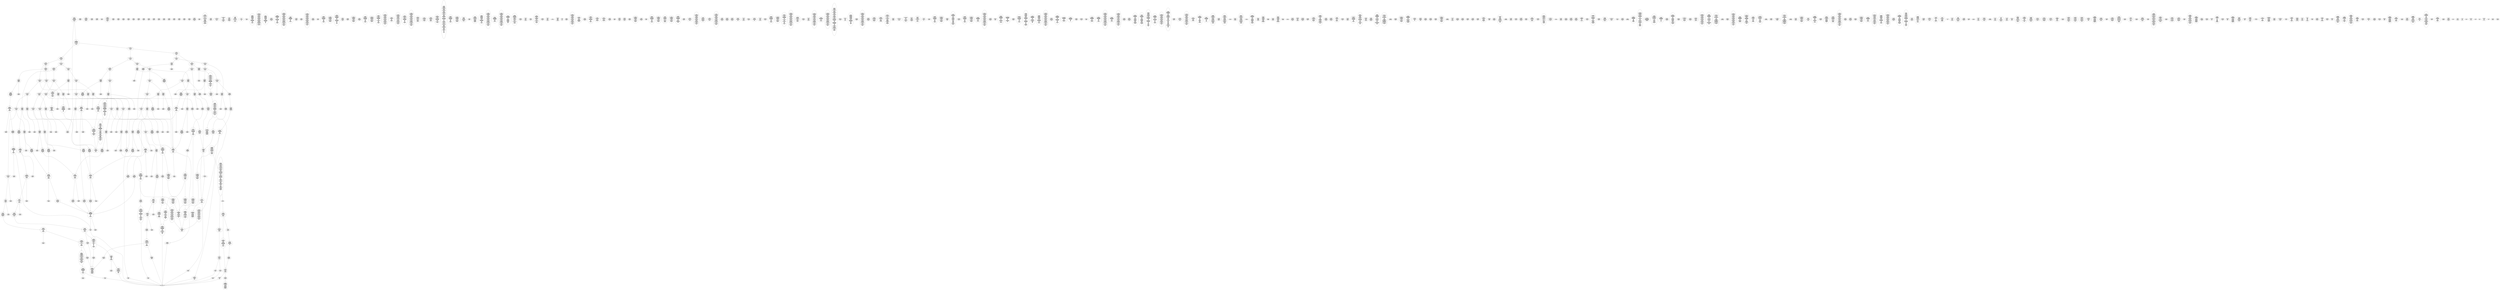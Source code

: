 /* Generated by GvGen v.1.0 (https://www.github.com/stricaud/gvgen) */

digraph G {
compound=true;
   node1 [label="[anywhere]"];
   node2 [label="# 0x0
PUSHX Data
PUSHX Data
MSTORE
PUSHX LogicData
CALLDATASIZE
LT
PUSHX Data
JUMPI
"];
   node3 [label="# 0xd
PUSHX Data
CALLDATALOAD
PUSHX BitData
SHR
PUSHX LogicData
GT
PUSHX Data
JUMPI
"];
   node4 [label="# 0x1e
PUSHX LogicData
GT
PUSHX Data
JUMPI
"];
   node5 [label="# 0x29
PUSHX LogicData
GT
PUSHX Data
JUMPI
"];
   node6 [label="# 0x34
PUSHX LogicData
EQ
PUSHX Data
JUMPI
"];
   node7 [label="# 0x3f
PUSHX LogicData
EQ
PUSHX Data
JUMPI
"];
   node8 [label="# 0x4a
PUSHX LogicData
EQ
PUSHX Data
JUMPI
"];
   node9 [label="# 0x55
PUSHX LogicData
EQ
PUSHX Data
JUMPI
"];
   node10 [label="# 0x60
PUSHX LogicData
EQ
PUSHX Data
JUMPI
"];
   node11 [label="# 0x6b
PUSHX Data
REVERT
"];
   node12 [label="# 0x6f
JUMPDEST
PUSHX LogicData
EQ
PUSHX Data
JUMPI
"];
   node13 [label="# 0x7b
PUSHX LogicData
EQ
PUSHX Data
JUMPI
"];
   node14 [label="# 0x86
PUSHX LogicData
EQ
PUSHX Data
JUMPI
"];
   node15 [label="# 0x91
PUSHX LogicData
EQ
PUSHX Data
JUMPI
"];
   node16 [label="# 0x9c
PUSHX Data
REVERT
"];
   node17 [label="# 0xa0
JUMPDEST
PUSHX LogicData
GT
PUSHX Data
JUMPI
"];
   node18 [label="# 0xac
PUSHX LogicData
EQ
PUSHX Data
JUMPI
"];
   node19 [label="# 0xb7
PUSHX LogicData
EQ
PUSHX Data
JUMPI
"];
   node20 [label="# 0xc2
PUSHX LogicData
EQ
PUSHX Data
JUMPI
"];
   node21 [label="# 0xcd
PUSHX LogicData
EQ
PUSHX Data
JUMPI
"];
   node22 [label="# 0xd8
PUSHX Data
REVERT
"];
   node23 [label="# 0xdc
JUMPDEST
PUSHX LogicData
EQ
PUSHX Data
JUMPI
"];
   node24 [label="# 0xe8
PUSHX LogicData
EQ
PUSHX Data
JUMPI
"];
   node25 [label="# 0xf3
PUSHX LogicData
EQ
PUSHX Data
JUMPI
"];
   node26 [label="# 0xfe
PUSHX LogicData
EQ
PUSHX Data
JUMPI
"];
   node27 [label="# 0x109
PUSHX Data
REVERT
"];
   node28 [label="# 0x10d
JUMPDEST
PUSHX LogicData
GT
PUSHX Data
JUMPI
"];
   node29 [label="# 0x119
PUSHX LogicData
GT
PUSHX Data
JUMPI
"];
   node30 [label="# 0x124
PUSHX LogicData
EQ
PUSHX Data
JUMPI
"];
   node31 [label="# 0x12f
PUSHX LogicData
EQ
PUSHX Data
JUMPI
"];
   node32 [label="# 0x13a
PUSHX LogicData
EQ
PUSHX Data
JUMPI
"];
   node33 [label="# 0x145
PUSHX LogicData
EQ
PUSHX Data
JUMPI
"];
   node34 [label="# 0x150
PUSHX Data
REVERT
"];
   node35 [label="# 0x154
JUMPDEST
PUSHX LogicData
EQ
PUSHX Data
JUMPI
"];
   node36 [label="# 0x160
PUSHX LogicData
EQ
PUSHX Data
JUMPI
"];
   node37 [label="# 0x16b
PUSHX LogicData
EQ
PUSHX Data
JUMPI
"];
   node38 [label="# 0x176
PUSHX LogicData
EQ
PUSHX Data
JUMPI
"];
   node39 [label="# 0x181
PUSHX Data
REVERT
"];
   node40 [label="# 0x185
JUMPDEST
PUSHX LogicData
GT
PUSHX Data
JUMPI
"];
   node41 [label="# 0x191
PUSHX LogicData
EQ
PUSHX Data
JUMPI
"];
   node42 [label="# 0x19c
PUSHX LogicData
EQ
PUSHX Data
JUMPI
"];
   node43 [label="# 0x1a7
PUSHX LogicData
EQ
PUSHX Data
JUMPI
"];
   node44 [label="# 0x1b2
PUSHX LogicData
EQ
PUSHX Data
JUMPI
"];
   node45 [label="# 0x1bd
PUSHX Data
REVERT
"];
   node46 [label="# 0x1c1
JUMPDEST
PUSHX LogicData
EQ
PUSHX Data
JUMPI
"];
   node47 [label="# 0x1cd
PUSHX LogicData
EQ
PUSHX Data
JUMPI
"];
   node48 [label="# 0x1d8
PUSHX LogicData
EQ
PUSHX Data
JUMPI
"];
   node49 [label="# 0x1e3
PUSHX LogicData
EQ
PUSHX Data
JUMPI
"];
   node50 [label="# 0x1ee
JUMPDEST
PUSHX Data
REVERT
"];
   node51 [label="# 0x1f3
JUMPDEST
CALLVALUE
ISZERO
PUSHX Data
JUMPI
"];
   node52 [label="# 0x1fb
PUSHX Data
REVERT
"];
   node53 [label="# 0x1ff
JUMPDEST
PUSHX Data
PUSHX Data
CALLDATASIZE
PUSHX Data
PUSHX Data
JUMP
"];
   node54 [label="# 0x20e
JUMPDEST
PUSHX Data
JUMP
"];
   node55 [label="# 0x213
JUMPDEST
PUSHX MemData
MLOAD
ISZERO
ISZERO
MSTORE
PUSHX ArithData
ADD
"];
   node56 [label="# 0x21f
JUMPDEST
PUSHX MemData
MLOAD
SUB
RETURN
"];
   node57 [label="# 0x228
JUMPDEST
CALLVALUE
ISZERO
PUSHX Data
JUMPI
"];
   node58 [label="# 0x230
PUSHX Data
REVERT
"];
   node59 [label="# 0x234
JUMPDEST
PUSHX Data
PUSHX Data
JUMP
"];
   node60 [label="# 0x23d
JUMPDEST
PUSHX MemData
MLOAD
PUSHX Data
PUSHX Data
JUMP
"];
   node61 [label="# 0x24a
JUMPDEST
CALLVALUE
ISZERO
PUSHX Data
JUMPI
"];
   node62 [label="# 0x252
PUSHX Data
REVERT
"];
   node63 [label="# 0x256
JUMPDEST
PUSHX Data
PUSHX Data
CALLDATASIZE
PUSHX Data
PUSHX Data
JUMP
"];
   node64 [label="# 0x265
JUMPDEST
PUSHX Data
JUMP
"];
   node65 [label="# 0x26a
JUMPDEST
PUSHX MemData
MLOAD
PUSHX ArithData
PUSHX BitData
PUSHX BitData
SHL
SUB
AND
MSTORE
PUSHX ArithData
ADD
PUSHX Data
JUMP
"];
   node66 [label="# 0x282
JUMPDEST
CALLVALUE
ISZERO
PUSHX Data
JUMPI
"];
   node67 [label="# 0x28a
PUSHX Data
REVERT
"];
   node68 [label="# 0x28e
JUMPDEST
PUSHX Data
PUSHX Data
CALLDATASIZE
PUSHX Data
PUSHX Data
JUMP
"];
   node69 [label="# 0x29d
JUMPDEST
PUSHX Data
JUMP
"];
   node70 [label="# 0x2a2
JUMPDEST
STOP
"];
   node71 [label="# 0x2a4
JUMPDEST
CALLVALUE
ISZERO
PUSHX Data
JUMPI
"];
   node72 [label="# 0x2ac
PUSHX Data
REVERT
"];
   node73 [label="# 0x2b0
JUMPDEST
PUSHX Data
PUSHX Data
JUMP
"];
   node74 [label="# 0x2b9
JUMPDEST
PUSHX MemData
MLOAD
MSTORE
PUSHX ArithData
ADD
PUSHX Data
JUMP
"];
   node75 [label="# 0x2c7
JUMPDEST
CALLVALUE
ISZERO
PUSHX Data
JUMPI
"];
   node76 [label="# 0x2cf
PUSHX Data
REVERT
"];
   node77 [label="# 0x2d3
JUMPDEST
PUSHX Data
PUSHX Data
CALLDATASIZE
PUSHX Data
PUSHX Data
JUMP
"];
   node78 [label="# 0x2e2
JUMPDEST
PUSHX Data
JUMP
"];
   node79 [label="# 0x2e7
JUMPDEST
CALLVALUE
ISZERO
PUSHX Data
JUMPI
"];
   node80 [label="# 0x2ef
PUSHX Data
REVERT
"];
   node81 [label="# 0x2f3
JUMPDEST
PUSHX Data
PUSHX Data
CALLDATASIZE
PUSHX Data
PUSHX Data
JUMP
"];
   node82 [label="# 0x302
JUMPDEST
PUSHX Data
JUMP
"];
   node83 [label="# 0x307
JUMPDEST
CALLVALUE
ISZERO
PUSHX Data
JUMPI
"];
   node84 [label="# 0x30f
PUSHX Data
REVERT
"];
   node85 [label="# 0x313
JUMPDEST
PUSHX Data
PUSHX Data
CALLDATASIZE
PUSHX Data
PUSHX Data
JUMP
"];
   node86 [label="# 0x322
JUMPDEST
PUSHX Data
JUMP
"];
   node87 [label="# 0x327
JUMPDEST
CALLVALUE
ISZERO
PUSHX Data
JUMPI
"];
   node88 [label="# 0x32f
PUSHX Data
REVERT
"];
   node89 [label="# 0x333
JUMPDEST
PUSHX Data
PUSHX Data
CALLDATASIZE
PUSHX Data
PUSHX Data
JUMP
"];
   node90 [label="# 0x342
JUMPDEST
PUSHX Data
JUMP
"];
   node91 [label="# 0x347
JUMPDEST
CALLVALUE
ISZERO
PUSHX Data
JUMPI
"];
   node92 [label="# 0x34f
PUSHX Data
REVERT
"];
   node93 [label="# 0x353
JUMPDEST
PUSHX StorData
SLOAD
PUSHX Data
PUSHX ArithData
PUSHX BitData
PUSHX BitData
SHL
SUB
AND
JUMP
"];
   node94 [label="# 0x367
JUMPDEST
CALLVALUE
ISZERO
PUSHX Data
JUMPI
"];
   node95 [label="# 0x36f
PUSHX Data
REVERT
"];
   node96 [label="# 0x373
JUMPDEST
PUSHX Data
PUSHX Data
JUMP
"];
   node97 [label="# 0x37c
JUMPDEST
CALLVALUE
ISZERO
PUSHX Data
JUMPI
"];
   node98 [label="# 0x384
PUSHX Data
REVERT
"];
   node99 [label="# 0x388
JUMPDEST
PUSHX Data
PUSHX Data
CALLDATASIZE
PUSHX Data
PUSHX Data
JUMP
"];
   node100 [label="# 0x397
JUMPDEST
PUSHX Data
JUMP
"];
   node101 [label="# 0x39c
JUMPDEST
CALLVALUE
ISZERO
PUSHX Data
JUMPI
"];
   node102 [label="# 0x3a4
PUSHX Data
REVERT
"];
   node103 [label="# 0x3a8
JUMPDEST
PUSHX StorData
SLOAD
PUSHX BitData
PUSHX BitData
SHL
DIV
PUSHX BitData
AND
PUSHX Data
JUMP
"];
   node104 [label="# 0x3bb
JUMPDEST
CALLVALUE
ISZERO
PUSHX Data
JUMPI
"];
   node105 [label="# 0x3c3
PUSHX Data
REVERT
"];
   node106 [label="# 0x3c7
JUMPDEST
PUSHX Data
PUSHX Data
CALLDATASIZE
PUSHX Data
PUSHX Data
JUMP
"];
   node107 [label="# 0x3d6
JUMPDEST
PUSHX Data
JUMP
"];
   node108 [label="# 0x3db
JUMPDEST
CALLVALUE
ISZERO
PUSHX Data
JUMPI
"];
   node109 [label="# 0x3e3
PUSHX Data
REVERT
"];
   node110 [label="# 0x3e7
JUMPDEST
PUSHX Data
PUSHX Data
CALLDATASIZE
PUSHX Data
PUSHX Data
JUMP
"];
   node111 [label="# 0x3f6
JUMPDEST
PUSHX Data
JUMP
"];
   node112 [label="# 0x3fb
JUMPDEST
CALLVALUE
ISZERO
PUSHX Data
JUMPI
"];
   node113 [label="# 0x403
PUSHX Data
REVERT
"];
   node114 [label="# 0x407
JUMPDEST
PUSHX Data
PUSHX Data
JUMP
"];
   node115 [label="# 0x410
JUMPDEST
CALLVALUE
ISZERO
PUSHX Data
JUMPI
"];
   node116 [label="# 0x418
PUSHX Data
REVERT
"];
   node117 [label="# 0x41c
JUMPDEST
PUSHX StorData
SLOAD
PUSHX StorData
SLOAD
PUSHX StorData
SLOAD
PUSHX StorData
SLOAD
PUSHX StorData
SLOAD
PUSHX Data
PUSHX ArithData
PUSHX BitData
PUSHX BitData
SHL
SUB
AND
PUSHX BitData
PUSHX BitData
SHL
DIV
PUSHX BitData
AND
JUMP
"];
   node118 [label="# 0x44c
JUMPDEST
PUSHX MemData
MLOAD
PUSHX Data
PUSHX Data
JUMP
"];
   node119 [label="# 0x45e
JUMPDEST
CALLVALUE
ISZERO
PUSHX Data
JUMPI
"];
   node120 [label="# 0x466
PUSHX Data
REVERT
"];
   node121 [label="# 0x46a
JUMPDEST
PUSHX Data
PUSHX Data
JUMP
"];
   node122 [label="# 0x473
JUMPDEST
CALLVALUE
ISZERO
PUSHX Data
JUMPI
"];
   node123 [label="# 0x47b
PUSHX Data
REVERT
"];
   node124 [label="# 0x47f
JUMPDEST
PUSHX StorData
SLOAD
PUSHX ArithData
PUSHX BitData
PUSHX BitData
SHL
SUB
AND
PUSHX Data
JUMP
"];
   node125 [label="# 0x491
JUMPDEST
CALLVALUE
ISZERO
PUSHX Data
JUMPI
"];
   node126 [label="# 0x499
PUSHX Data
REVERT
"];
   node127 [label="# 0x49d
JUMPDEST
PUSHX Data
PUSHX Data
CALLDATASIZE
PUSHX Data
PUSHX Data
JUMP
"];
   node128 [label="# 0x4ac
JUMPDEST
PUSHX Data
JUMP
"];
   node129 [label="# 0x4b1
JUMPDEST
CALLVALUE
ISZERO
PUSHX Data
JUMPI
"];
   node130 [label="# 0x4b9
PUSHX Data
REVERT
"];
   node131 [label="# 0x4bd
JUMPDEST
PUSHX Data
PUSHX Data
JUMP
"];
   node132 [label="# 0x4c6
JUMPDEST
CALLVALUE
ISZERO
PUSHX Data
JUMPI
"];
   node133 [label="# 0x4ce
PUSHX Data
REVERT
"];
   node134 [label="# 0x4d2
JUMPDEST
PUSHX Data
PUSHX Data
JUMP
"];
   node135 [label="# 0x4db
JUMPDEST
CALLVALUE
ISZERO
PUSHX Data
JUMPI
"];
   node136 [label="# 0x4e3
PUSHX Data
REVERT
"];
   node137 [label="# 0x4e7
JUMPDEST
PUSHX Data
PUSHX Data
CALLDATASIZE
PUSHX Data
PUSHX Data
JUMP
"];
   node138 [label="# 0x4f6
JUMPDEST
PUSHX Data
JUMP
"];
   node139 [label="# 0x4fb
JUMPDEST
PUSHX Data
PUSHX Data
JUMP
"];
   node140 [label="# 0x503
JUMPDEST
CALLVALUE
ISZERO
PUSHX Data
JUMPI
"];
   node141 [label="# 0x50b
PUSHX Data
REVERT
"];
   node142 [label="# 0x50f
JUMPDEST
PUSHX Data
PUSHX Data
CALLDATASIZE
PUSHX Data
PUSHX Data
JUMP
"];
   node143 [label="# 0x51e
JUMPDEST
PUSHX Data
JUMP
"];
   node144 [label="# 0x523
JUMPDEST
CALLVALUE
ISZERO
PUSHX Data
JUMPI
"];
   node145 [label="# 0x52b
PUSHX Data
REVERT
"];
   node146 [label="# 0x52f
JUMPDEST
PUSHX StorData
SLOAD
PUSHX StorData
SLOAD
PUSHX StorData
SLOAD
PUSHX StorData
SLOAD
PUSHX StorData
SLOAD
PUSHX Data
PUSHX ArithData
PUSHX BitData
PUSHX BitData
SHL
SUB
AND
PUSHX BitData
PUSHX BitData
PUSHX BitData
SHL
DIV
AND
AND
PUSHX Data
DIV
AND
JUMP
"];
   node147 [label="# 0x56b
JUMPDEST
PUSHX Data
MLOAD
MSTORE
PUSHX ArithData
ADD
MSTORE
ADD
MSTORE
PUSHX ArithData
PUSHX BitData
PUSHX BitData
SHL
SUB
AND
PUSHX ArithData
ADD
MSTORE
ISZERO
ISZERO
PUSHX ArithData
ADD
MSTORE
ISZERO
ISZERO
PUSHX ArithData
ADD
MSTORE
ISZERO
ISZERO
PUSHX ArithData
ADD
MSTORE
PUSHX ArithData
ADD
PUSHX Data
JUMP
"];
   node148 [label="# 0x5ae
JUMPDEST
CALLVALUE
ISZERO
PUSHX Data
JUMPI
"];
   node149 [label="# 0x5b6
PUSHX Data
REVERT
"];
   node150 [label="# 0x5ba
JUMPDEST
PUSHX Data
PUSHX Data
CALLDATASIZE
PUSHX Data
PUSHX Data
JUMP
"];
   node151 [label="# 0x5c9
JUMPDEST
PUSHX Data
JUMP
"];
   node152 [label="# 0x5ce
JUMPDEST
CALLVALUE
ISZERO
PUSHX Data
JUMPI
"];
   node153 [label="# 0x5d6
PUSHX Data
REVERT
"];
   node154 [label="# 0x5da
JUMPDEST
PUSHX Data
PUSHX Data
CALLDATASIZE
PUSHX Data
PUSHX Data
JUMP
"];
   node155 [label="# 0x5e9
JUMPDEST
PUSHX Data
JUMP
"];
   node156 [label="# 0x5ee
JUMPDEST
CALLVALUE
ISZERO
PUSHX Data
JUMPI
"];
   node157 [label="# 0x5f6
PUSHX Data
REVERT
"];
   node158 [label="# 0x5fa
JUMPDEST
PUSHX Data
PUSHX Data
CALLDATASIZE
PUSHX Data
PUSHX Data
JUMP
"];
   node159 [label="# 0x609
JUMPDEST
PUSHX Data
JUMP
"];
   node160 [label="# 0x60e
JUMPDEST
CALLVALUE
ISZERO
PUSHX Data
JUMPI
"];
   node161 [label="# 0x616
PUSHX Data
REVERT
"];
   node162 [label="# 0x61a
JUMPDEST
PUSHX Data
PUSHX Data
JUMP
"];
   node163 [label="# 0x623
JUMPDEST
CALLVALUE
ISZERO
PUSHX Data
JUMPI
"];
   node164 [label="# 0x62b
PUSHX Data
REVERT
"];
   node165 [label="# 0x62f
JUMPDEST
PUSHX Data
PUSHX Data
CALLDATASIZE
PUSHX Data
PUSHX Data
JUMP
"];
   node166 [label="# 0x63e
JUMPDEST
PUSHX Data
JUMP
"];
   node167 [label="# 0x643
JUMPDEST
CALLVALUE
ISZERO
PUSHX Data
JUMPI
"];
   node168 [label="# 0x64b
PUSHX Data
REVERT
"];
   node169 [label="# 0x64f
JUMPDEST
PUSHX Data
PUSHX Data
CALLDATASIZE
PUSHX Data
PUSHX Data
JUMP
"];
   node170 [label="# 0x65e
JUMPDEST
PUSHX Data
JUMP
"];
   node171 [label="# 0x663
JUMPDEST
CALLVALUE
ISZERO
PUSHX Data
JUMPI
"];
   node172 [label="# 0x66b
PUSHX Data
REVERT
"];
   node173 [label="# 0x66f
JUMPDEST
PUSHX Data
PUSHX Data
CALLDATASIZE
PUSHX Data
PUSHX Data
JUMP
"];
   node174 [label="# 0x67e
JUMPDEST
PUSHX Data
JUMP
"];
   node175 [label="# 0x683
JUMPDEST
PUSHX Data
PUSHX Data
PUSHX Data
JUMP
"];
   node176 [label="# 0x68e
JUMPDEST
JUMP
"];
   node177 [label="# 0x694
JUMPDEST
PUSHX Data
PUSHX StorData
SLOAD
PUSHX Data
PUSHX Data
JUMP
"];
   node178 [label="# 0x6a3
JUMPDEST
PUSHX ArithData
ADD
PUSHX ArithData
DIV
MUL
PUSHX ArithData
ADD
PUSHX MemData
MLOAD
ADD
PUSHX Data
MSTORE
MSTORE
PUSHX ArithData
ADD
SLOAD
PUSHX Data
PUSHX Data
JUMP
"];
   node179 [label="# 0x6cf
JUMPDEST
ISZERO
PUSHX Data
JUMPI
"];
   node180 [label="# 0x6d6
PUSHX LogicData
LT
PUSHX Data
JUMPI
"];
   node181 [label="# 0x6de
PUSHX ArithData
SLOAD
DIV
MUL
MSTORE
PUSHX ArithData
ADD
PUSHX Data
JUMP
"];
   node182 [label="# 0x6f1
JUMPDEST
ADD
PUSHX Data
MSTORE
PUSHX Data
PUSHX Data
SHA3
"];
   node183 [label="# 0x6ff
JUMPDEST
SLOAD
MSTORE
PUSHX ArithData
ADD
PUSHX ArithData
ADD
GT
PUSHX Data
JUMPI
"];
   node184 [label="# 0x713
SUB
PUSHX BitData
AND
ADD
"];
   node185 [label="# 0x71c
JUMPDEST
JUMP
"];
   node186 [label="# 0x726
JUMPDEST
PUSHX Data
MSTORE
PUSHX Data
PUSHX Data
MSTORE
PUSHX Data
SHA3
SLOAD
PUSHX ArithData
PUSHX BitData
PUSHX BitData
SHL
SUB
AND
PUSHX Data
JUMPI
"];
   node187 [label="# 0x743
PUSHX MemData
MLOAD
PUSHX BitData
PUSHX BitData
SHL
MSTORE
PUSHX Data
PUSHX ArithData
ADD
MSTORE
PUSHX Data
PUSHX ArithData
ADD
MSTORE
PUSHX Data
PUSHX ArithData
ADD
MSTORE
PUSHX BitData
PUSHX BitData
SHL
PUSHX ArithData
ADD
MSTORE
PUSHX ArithData
ADD
"];
   node188 [label="# 0x79b
JUMPDEST
PUSHX MemData
MLOAD
SUB
REVERT
"];
   node189 [label="# 0x7a4
JUMPDEST
PUSHX Data
MSTORE
PUSHX Data
PUSHX Data
MSTORE
PUSHX Data
SHA3
SLOAD
PUSHX ArithData
PUSHX BitData
PUSHX BitData
SHL
SUB
AND
JUMP
"];
   node190 [label="# 0x7c0
JUMPDEST
PUSHX Data
PUSHX Data
PUSHX Data
JUMP
"];
   node191 [label="# 0x7cb
JUMPDEST
PUSHX ArithData
PUSHX BitData
PUSHX BitData
SHL
SUB
AND
PUSHX ArithData
PUSHX BitData
PUSHX BitData
SHL
SUB
AND
EQ
ISZERO
PUSHX Data
JUMPI
"];
   node192 [label="# 0x7e8
PUSHX MemData
MLOAD
PUSHX BitData
PUSHX BitData
SHL
MSTORE
PUSHX Data
PUSHX ArithData
ADD
MSTORE
PUSHX Data
PUSHX ArithData
ADD
MSTORE
PUSHX Data
PUSHX ArithData
ADD
MSTORE
PUSHX BitData
PUSHX BitData
SHL
PUSHX ArithData
ADD
MSTORE
PUSHX ArithData
ADD
PUSHX Data
JUMP
"];
   node193 [label="# 0x839
JUMPDEST
CALLER
PUSHX ArithData
PUSHX BitData
PUSHX BitData
SHL
SUB
AND
EQ
PUSHX Data
JUMPI
"];
   node194 [label="# 0x84b
PUSHX Data
CALLER
PUSHX Data
JUMP
"];
   node195 [label="# 0x855
JUMPDEST
PUSHX Data
JUMPI
"];
   node196 [label="# 0x85a
PUSHX MemData
MLOAD
PUSHX BitData
PUSHX BitData
SHL
MSTORE
PUSHX Data
PUSHX ArithData
ADD
MSTORE
PUSHX Data
PUSHX ArithData
ADD
MSTORE
PUSHX Data
PUSHX ArithData
ADD
MSTORE
PUSHX Data
PUSHX ArithData
ADD
MSTORE
PUSHX ArithData
ADD
PUSHX Data
JUMP
"];
   node197 [label="# 0x8c7
JUMPDEST
PUSHX Data
PUSHX Data
JUMP
"];
   node198 [label="# 0x8d1
JUMPDEST
JUMP
"];
   node199 [label="# 0x8d6
JUMPDEST
PUSHX Data
PUSHX Data
PUSHX Data
JUMP
"];
   node200 [label="# 0x8e0
JUMPDEST
JUMP
"];
   node201 [label="# 0x8e5
JUMPDEST
PUSHX StorData
SLOAD
PUSHX ArithData
PUSHX BitData
PUSHX BitData
SHL
SUB
AND
CALLER
EQ
PUSHX Data
JUMPI
"];
   node202 [label="# 0x8f8
PUSHX MemData
MLOAD
PUSHX BitData
PUSHX BitData
SHL
MSTORE
PUSHX ArithData
ADD
PUSHX Data
PUSHX Data
JUMP
"];
   node203 [label="# 0x90f
JUMPDEST
PUSHX StorData
SLOAD
PUSHX ArithData
PUSHX BitData
PUSHX BitData
SHL
SUB
NOT
AND
PUSHX ArithData
PUSHX BitData
PUSHX BitData
SHL
SUB
AND
OR
SSTORE
JUMP
"];
   node204 [label="# 0x931
JUMPDEST
PUSHX Data
CALLER
PUSHX Data
JUMP
"];
   node205 [label="# 0x93b
JUMPDEST
PUSHX Data
JUMPI
"];
   node206 [label="# 0x940
PUSHX MemData
MLOAD
PUSHX BitData
PUSHX BitData
SHL
MSTORE
PUSHX ArithData
ADD
PUSHX Data
PUSHX Data
JUMP
"];
   node207 [label="# 0x957
JUMPDEST
PUSHX Data
PUSHX Data
JUMP
"];
   node208 [label="# 0x962
JUMPDEST
PUSHX StorData
SLOAD
PUSHX ArithData
PUSHX BitData
PUSHX BitData
SHL
SUB
AND
CALLER
EQ
PUSHX Data
JUMPI
"];
   node209 [label="# 0x975
PUSHX MemData
MLOAD
PUSHX BitData
PUSHX BitData
SHL
MSTORE
PUSHX ArithData
ADD
PUSHX Data
PUSHX Data
JUMP
"];
   node210 [label="# 0x98c
JUMPDEST
PUSHX ArithData
ADD
MLOAD
PUSHX ArithData
PUSHX BitData
PUSHX BitData
SHL
SUB
AND
PUSHX ArithData
ADD
MLOAD
LT
ISZERO
PUSHX Data
JUMPI
"];
   node211 [label="# 0x9a6
PUSHX MemData
MLOAD
PUSHX BitData
PUSHX BitData
SHL
MSTORE
PUSHX Data
PUSHX ArithData
ADD
MSTORE
PUSHX Data
PUSHX ArithData
ADD
MSTORE
PUSHX Data
PUSHX ArithData
ADD
MSTORE
PUSHX ArithData
ADD
PUSHX Data
JUMP
"];
   node212 [label="# 0x9ed
JUMPDEST
PUSHX StorData
SLOAD
MLOAD
LT
ISZERO
PUSHX Data
JUMPI
"];
   node213 [label="# 0x9f9
PUSHX MemData
MLOAD
PUSHX BitData
PUSHX BitData
SHL
MSTORE
PUSHX Data
PUSHX ArithData
ADD
MSTORE
PUSHX ArithData
ADD
MSTORE
PUSHX Data
PUSHX ArithData
ADD
MSTORE
PUSHX ArithData
ADD
PUSHX Data
JUMP
"];
   node214 [label="# 0xa40
JUMPDEST
PUSHX StorData
SLOAD
PUSHX ArithData
ADD
MLOAD
PUSHX ArithData
PUSHX BitData
PUSHX BitData
SHL
SUB
AND
LT
ISZERO
PUSHX Data
JUMPI
"];
   node215 [label="# 0xa58
PUSHX MemData
MLOAD
PUSHX BitData
PUSHX BitData
SHL
MSTORE
PUSHX Data
PUSHX ArithData
ADD
MSTORE
PUSHX Data
PUSHX ArithData
ADD
MSTORE
PUSHX Data
PUSHX ArithData
ADD
MSTORE
PUSHX BitData
PUSHX BitData
SHL
PUSHX ArithData
ADD
MSTORE
PUSHX ArithData
ADD
PUSHX Data
JUMP
"];
   node216 [label="# 0xaa9
JUMPDEST
PUSHX StorData
SLOAD
PUSHX Data
DIV
PUSHX BitData
AND
ISZERO
PUSHX Data
JUMPI
"];
   node217 [label="# 0xaba
PUSHX Data
PUSHX ArithData
ADD
MSTORE
PUSHX StorData
SLOAD
MSTORE
"];
   node218 [label="# 0xac6
JUMPDEST
PUSHX StorData
SLOAD
PUSHX BitData
AND
ISZERO
PUSHX Data
JUMPI
"];
   node219 [label="# 0xad2
PUSHX Data
PUSHX ArithData
ADD
MSTORE
PUSHX StorData
SLOAD
PUSHX ArithData
PUSHX BitData
PUSHX BitData
SHL
SUB
AND
PUSHX ArithData
ADD
MSTORE
"];
   node220 [label="# 0xaea
JUMPDEST
MLOAD
PUSHX Data
SSTORE
PUSHX ArithData
ADD
MLOAD
PUSHX Data
SSTORE
PUSHX ArithData
ADD
MLOAD
PUSHX Data
SSTORE
PUSHX ArithData
ADD
MLOAD
PUSHX ArithData
ADD
MLOAD
ISZERO
ISZERO
PUSHX BitData
PUSHX BitData
SHL
MUL
PUSHX ArithData
PUSHX BitData
PUSHX BitData
SHL
SUB
AND
OR
PUSHX Data
SSTORE
PUSHX ArithData
ADD
MLOAD
PUSHX StorData
SLOAD
PUSHX ArithData
ADD
MLOAD
ISZERO
ISZERO
PUSHX ArithData
MUL
PUSHX BitData
NOT
ISZERO
ISZERO
AND
PUSHX BitData
NOT
AND
OR
OR
SSTORE
JUMP
"];
   node221 [label="# 0xb50
JUMPDEST
PUSHX StorData
SLOAD
PUSHX ArithData
PUSHX BitData
PUSHX BitData
SHL
SUB
AND
CALLER
EQ
PUSHX Data
JUMPI
"];
   node222 [label="# 0xb63
PUSHX MemData
MLOAD
PUSHX BitData
PUSHX BitData
SHL
MSTORE
PUSHX ArithData
ADD
PUSHX Data
PUSHX Data
JUMP
"];
   node223 [label="# 0xb7a
JUMPDEST
MLOAD
PUSHX Data
PUSHX Data
PUSHX ArithData
ADD
PUSHX Data
JUMP
"];
   node224 [label="# 0xb8d
JUMPDEST
JUMP
"];
   node225 [label="# 0xb91
JUMPDEST
PUSHX StorData
SLOAD
PUSHX ArithData
PUSHX BitData
PUSHX BitData
SHL
SUB
AND
CALLER
EQ
PUSHX Data
JUMPI
"];
   node226 [label="# 0xba4
PUSHX MemData
MLOAD
PUSHX BitData
PUSHX BitData
SHL
MSTORE
PUSHX ArithData
ADD
PUSHX Data
PUSHX Data
JUMP
"];
   node227 [label="# 0xbbb
JUMPDEST
PUSHX Data
PUSHX Data
JUMP
"];
   node228 [label="# 0xbc3
JUMPDEST
JUMP
"];
   node229 [label="# 0xbc5
JUMPDEST
PUSHX Data
PUSHX MemData
MLOAD
PUSHX ArithData
ADD
PUSHX Data
MSTORE
PUSHX Data
MSTORE
PUSHX Data
JUMP
"];
   node230 [label="# 0xbe0
JUMPDEST
PUSHX Data
MSTORE
PUSHX Data
PUSHX Data
MSTORE
PUSHX Data
SHA3
SLOAD
PUSHX ArithData
PUSHX BitData
PUSHX BitData
SHL
SUB
AND
PUSHX Data
JUMPI
"];
   node231 [label="# 0xbfe
PUSHX MemData
MLOAD
PUSHX BitData
PUSHX BitData
SHL
MSTORE
PUSHX Data
PUSHX ArithData
ADD
MSTORE
PUSHX Data
PUSHX ArithData
ADD
MSTORE
PUSHX Data
PUSHX ArithData
ADD
MSTORE
PUSHX BitData
PUSHX BitData
SHL
PUSHX ArithData
ADD
MSTORE
PUSHX ArithData
ADD
PUSHX Data
JUMP
"];
   node232 [label="# 0xc57
JUMPDEST
PUSHX Data
PUSHX ArithData
PUSHX BitData
PUSHX BitData
SHL
SUB
AND
PUSHX Data
JUMPI
"];
   node233 [label="# 0xc68
PUSHX MemData
MLOAD
PUSHX BitData
PUSHX BitData
SHL
MSTORE
PUSHX Data
PUSHX ArithData
ADD
MSTORE
PUSHX Data
PUSHX ArithData
ADD
MSTORE
PUSHX Data
PUSHX ArithData
ADD
MSTORE
PUSHX BitData
PUSHX BitData
SHL
PUSHX ArithData
ADD
MSTORE
PUSHX ArithData
ADD
PUSHX Data
JUMP
"];
   node234 [label="# 0xcc2
JUMPDEST
PUSHX ArithData
PUSHX BitData
PUSHX BitData
SHL
SUB
AND
PUSHX Data
MSTORE
PUSHX Data
PUSHX Data
MSTORE
PUSHX Data
SHA3
SLOAD
JUMP
"];
   node235 [label="# 0xcde
JUMPDEST
PUSHX StorData
SLOAD
PUSHX ArithData
PUSHX BitData
PUSHX BitData
SHL
SUB
AND
CALLER
EQ
PUSHX Data
JUMPI
"];
   node236 [label="# 0xcf1
PUSHX MemData
MLOAD
PUSHX BitData
PUSHX BitData
SHL
MSTORE
PUSHX ArithData
ADD
PUSHX Data
PUSHX Data
JUMP
"];
   node237 [label="# 0xd08
JUMPDEST
PUSHX Data
PUSHX Data
PUSHX Data
JUMP
"];
   node238 [label="# 0xd12
JUMPDEST
PUSHX StorData
SLOAD
PUSHX ArithData
PUSHX BitData
PUSHX BitData
SHL
SUB
AND
CALLER
EQ
PUSHX Data
JUMPI
"];
   node239 [label="# 0xd25
PUSHX MemData
MLOAD
PUSHX BitData
PUSHX BitData
SHL
MSTORE
PUSHX ArithData
ADD
PUSHX Data
PUSHX Data
JUMP
"];
   node240 [label="# 0xd3c
JUMPDEST
PUSHX Data
PUSHX Data
JUMP
"];
   node241 [label="# 0xd44
JUMPDEST
PUSHX Data
PUSHX ArithData
PUSHX Data
PUSHX ArithData
ADD
SLOAD
PUSHX BitData
PUSHX BitData
SHL
DIV
PUSHX BitData
AND
PUSHX LogicData
GT
ISZERO
PUSHX Data
JUMPI
"];
   node242 [label="# 0xd64
PUSHX Data
PUSHX Data
JUMP
"];
   node243 [label="# 0xd6b
JUMPDEST
EQ
ISZERO
PUSHX Data
JUMPI
"];
   node244 [label="# 0xd72
NUMBER
PUSHX Data
JUMP
"];
   node245 [label="# 0xd78
JUMPDEST
PUSHX Data
PUSHX ArithData
ADD
SLOAD
PUSHX BitData
PUSHX BitData
SHL
DIV
PUSHX BitData
AND
PUSHX LogicData
GT
ISZERO
PUSHX Data
JUMPI
"];
   node246 [label="# 0xd93
PUSHX Data
PUSHX Data
JUMP
"];
   node247 [label="# 0xd9a
JUMPDEST
EQ
ISZERO
PUSHX Data
JUMPI
"];
   node248 [label="# 0xda1
TIMESTAMP
"];
   node249 [label="# 0xda3
JUMPDEST
SLOAD
ISZERO
ISZERO
PUSHX Data
JUMPI
"];
   node250 [label="# 0xdae
SLOAD
LT
ISZERO
"];
   node251 [label="# 0xdb4
JUMPDEST
PUSHX Data
JUMPI
"];
   node252 [label="# 0xdb9
PUSHX MemData
MLOAD
PUSHX BitData
PUSHX BitData
SHL
MSTORE
PUSHX Data
PUSHX ArithData
ADD
MSTORE
PUSHX Data
PUSHX ArithData
ADD
MSTORE
PUSHX Data
PUSHX ArithData
ADD
MSTORE
PUSHX ArithData
ADD
PUSHX Data
JUMP
"];
   node253 [label="# 0xe00
JUMPDEST
PUSHX ArithData
ADD
SLOAD
SLOAD
PUSHX Data
PUSHX Data
PUSHX Data
PUSHX Data
JUMP
"];
   node254 [label="# 0xe18
JUMPDEST
PUSHX Data
PUSHX Data
JUMP
"];
   node255 [label="# 0xe22
JUMPDEST
PUSHX ArithData
ADD
SLOAD
PUSHX ArithData
PUSHX BitData
PUSHX BitData
SHL
SUB
AND
PUSHX Data
JUMP
"];
   node256 [label="# 0xe35
JUMPDEST
PUSHX ArithData
ADD
SLOAD
PUSHX Data
PUSHX Data
JUMP
"];
   node257 [label="# 0xe47
JUMPDEST
PUSHX ArithData
ADD
SLOAD
PUSHX Data
PUSHX Data
JUMP
"];
   node258 [label="# 0xe56
JUMPDEST
PUSHX Data
PUSHX Data
JUMP
"];
   node259 [label="# 0xe60
JUMPDEST
JUMP
"];
   node260 [label="# 0xe69
JUMPDEST
PUSHX Data
PUSHX Data
PUSHX StorData
SLOAD
JUMP
"];
   node261 [label="# 0xe74
JUMPDEST
PUSHX Data
PUSHX StorData
SLOAD
PUSHX Data
PUSHX Data
JUMP
"];
   node262 [label="# 0xe83
JUMPDEST
PUSHX Data
CALLER
PUSHX Data
JUMP
"];
   node263 [label="# 0xe8e
JUMPDEST
PUSHX Data
CALLER
PUSHX Data
PUSHX Data
JUMP
"];
   node264 [label="# 0xe99
JUMPDEST
PUSHX Data
CALLER
PUSHX Data
JUMP
"];
   node265 [label="# 0xea3
JUMPDEST
PUSHX Data
JUMPI
"];
   node266 [label="# 0xea8
PUSHX MemData
MLOAD
PUSHX BitData
PUSHX BitData
SHL
MSTORE
PUSHX ArithData
ADD
PUSHX Data
PUSHX Data
JUMP
"];
   node267 [label="# 0xebf
JUMPDEST
PUSHX Data
PUSHX Data
JUMP
"];
   node268 [label="# 0xecb
JUMPDEST
JUMP
"];
   node269 [label="# 0xed1
JUMPDEST
PUSHX StorData
SLOAD
PUSHX ArithData
PUSHX BitData
PUSHX BitData
SHL
SUB
AND
CALLER
EQ
PUSHX Data
JUMPI
"];
   node270 [label="# 0xee4
PUSHX MemData
MLOAD
PUSHX BitData
PUSHX BitData
SHL
MSTORE
PUSHX ArithData
ADD
PUSHX Data
PUSHX Data
JUMP
"];
   node271 [label="# 0xefb
JUMPDEST
PUSHX StorData
SLOAD
PUSHX BitData
PUSHX BitData
SHL
DIV
PUSHX BitData
AND
ISZERO
PUSHX Data
JUMPI
"];
   node272 [label="# 0xf0e
PUSHX MemData
MLOAD
PUSHX BitData
PUSHX BitData
SHL
MSTORE
PUSHX ArithData
ADD
PUSHX Data
PUSHX Data
JUMP
"];
   node273 [label="# 0xf25
JUMPDEST
PUSHX StorData
SLOAD
PUSHX ArithData
PUSHX BitData
PUSHX BitData
SHL
SUB
AND
PUSHX Data
PUSHX Data
PUSHX StorData
SLOAD
JUMP
"];
   node274 [label="# 0xf3e
JUMPDEST
PUSHX Data
PUSHX Data
JUMP
"];
   node275 [label="# 0xf48
JUMPDEST
PUSHX Data
JUMP
"];
   node276 [label="# 0xf4d
JUMPDEST
PUSHX LogicData
GT
PUSHX Data
JUMPI
"];
   node277 [label="# 0xf58
PUSHX MemData
MLOAD
PUSHX BitData
PUSHX BitData
SHL
MSTORE
PUSHX Data
PUSHX ArithData
ADD
MSTORE
PUSHX Data
PUSHX ArithData
ADD
MSTORE
PUSHX Data
PUSHX ArithData
ADD
MSTORE
PUSHX ArithData
ADD
PUSHX Data
JUMP
"];
   node278 [label="# 0xf9f
JUMPDEST
PUSHX StorData
SLOAD
PUSHX Data
PUSHX Data
PUSHX StorData
SLOAD
JUMP
"];
   node279 [label="# 0xfaf
JUMPDEST
PUSHX LogicData
GT
PUSHX Data
JUMPI
"];
   node280 [label="# 0xfba
PUSHX MemData
MLOAD
PUSHX BitData
PUSHX BitData
SHL
MSTORE
PUSHX Data
PUSHX ArithData
ADD
MSTORE
PUSHX Data
PUSHX ArithData
ADD
MSTORE
PUSHX BitData
PUSHX BitData
SHL
PUSHX ArithData
ADD
MSTORE
PUSHX ArithData
ADD
PUSHX Data
JUMP
"];
   node281 [label="# 0xff4
JUMPDEST
PUSHX Data
PUSHX Data
PUSHX Data
JUMP
"];
   node282 [label="# 0x1000
JUMPDEST
PUSHX Data
PUSHX Data
PUSHX Data
JUMP
"];
   node283 [label="# 0x100b
JUMPDEST
PUSHX Data
PUSHX Data
PUSHX Data
JUMP
"];
   node284 [label="# 0x1016
JUMPDEST
PUSHX Data
PUSHX StorData
SLOAD
JUMP
"];
   node285 [label="# 0x1020
JUMPDEST
GT
ISZERO
PUSHX Data
JUMPI
"];
   node286 [label="# 0x1027
PUSHX Data
PUSHX Data
JUMP
"];
   node287 [label="# 0x102e
JUMPDEST
PUSHX Data
PUSHX StorData
SLOAD
JUMP
"];
   node288 [label="# 0x1038
JUMPDEST
GT
ISZERO
PUSHX Data
JUMPI
"];
   node289 [label="# 0x103f
PUSHX Data
PUSHX Data
JUMP
"];
   node290 [label="# 0x1046
JUMPDEST
PUSHX StorData
SLOAD
PUSHX ArithData
PUSHX BitData
PUSHX BitData
SHL
SUB
AND
CALLER
EQ
PUSHX Data
JUMPI
"];
   node291 [label="# 0x1059
PUSHX MemData
MLOAD
PUSHX BitData
PUSHX BitData
SHL
MSTORE
PUSHX ArithData
ADD
PUSHX Data
PUSHX Data
JUMP
"];
   node292 [label="# 0x1070
JUMPDEST
PUSHX ArithData
ADD
MLOAD
PUSHX ArithData
PUSHX BitData
PUSHX BitData
SHL
SUB
AND
PUSHX ArithData
ADD
MLOAD
MUL
PUSHX ArithData
ADD
MLOAD
SUB
EQ
PUSHX Data
JUMPI
"];
   node293 [label="# 0x1091
PUSHX MemData
MLOAD
PUSHX BitData
PUSHX BitData
SHL
MSTORE
PUSHX Data
PUSHX ArithData
ADD
MSTORE
PUSHX Data
PUSHX ArithData
ADD
MSTORE
PUSHX Data
PUSHX ArithData
ADD
MSTORE
PUSHX BitData
PUSHX BitData
SHL
PUSHX ArithData
ADD
MSTORE
PUSHX ArithData
ADD
PUSHX Data
JUMP
"];
   node294 [label="# 0x10e6
JUMPDEST
PUSHX Data
PUSHX ArithData
ADD
MLOAD
PUSHX LogicData
GT
ISZERO
PUSHX Data
JUMPI
"];
   node295 [label="# 0x10f7
PUSHX Data
PUSHX Data
JUMP
"];
   node296 [label="# 0x10fe
JUMPDEST
EQ
ISZERO
PUSHX Data
JUMPI
"];
   node297 [label="# 0x1105
PUSHX MemData
MLOAD
PUSHX BitData
PUSHX BitData
SHL
MSTORE
PUSHX Data
PUSHX ArithData
ADD
MSTORE
PUSHX ArithData
ADD
MSTORE
PUSHX Data
PUSHX ArithData
ADD
MSTORE
PUSHX BitData
PUSHX BitData
SHL
PUSHX ArithData
ADD
MSTORE
PUSHX ArithData
ADD
PUSHX Data
JUMP
"];
   node298 [label="# 0x1158
JUMPDEST
PUSHX LogicData
PUSHX ArithData
ADD
MLOAD
GT
PUSHX Data
JUMPI
"];
   node299 [label="# 0x1165
PUSHX MemData
MLOAD
PUSHX BitData
PUSHX BitData
SHL
MSTORE
PUSHX Data
PUSHX ArithData
ADD
MSTORE
PUSHX Data
PUSHX ArithData
ADD
MSTORE
PUSHX Data
PUSHX ArithData
ADD
MSTORE
PUSHX BitData
PUSHX BitData
SHL
PUSHX ArithData
ADD
MSTORE
PUSHX ArithData
ADD
PUSHX Data
JUMP
"];
   node300 [label="# 0x11bf
JUMPDEST
MLOAD
PUSHX Data
SSTORE
PUSHX ArithData
ADD
MLOAD
PUSHX Data
SSTORE
PUSHX ArithData
ADD
MLOAD
PUSHX Data
SSTORE
PUSHX ArithData
ADD
MLOAD
PUSHX Data
SSTORE
PUSHX ArithData
ADD
MLOAD
PUSHX StorData
SLOAD
PUSHX ArithData
PUSHX BitData
PUSHX BitData
SHL
SUB
NOT
AND
PUSHX ArithData
PUSHX BitData
PUSHX BitData
SHL
SUB
AND
OR
SSTORE
PUSHX ArithData
ADD
MLOAD
PUSHX BitData
PUSHX BitData
SHL
PUSHX LogicData
GT
ISZERO
PUSHX Data
JUMPI
"];
   node301 [label="# 0x121c
PUSHX Data
PUSHX Data
JUMP
"];
   node302 [label="# 0x1223
JUMPDEST
MUL
OR
SSTORE
JUMP
"];
   node303 [label="# 0x122e
JUMPDEST
PUSHX Data
PUSHX Data
PUSHX Data
MSTORE
PUSHX Data
PUSHX Data
MSTORE
PUSHX Data
SHA3
SLOAD
PUSHX ArithData
PUSHX BitData
PUSHX BitData
SHL
SUB
AND
ISZERO
ISZERO
JUMP
"];
   node304 [label="# 0x1252
JUMPDEST
PUSHX Data
JUMPI
"];
   node305 [label="# 0x1257
PUSHX MemData
MLOAD
PUSHX BitData
PUSHX BitData
SHL
MSTORE
PUSHX Data
PUSHX ArithData
ADD
MSTORE
PUSHX Data
PUSHX ArithData
ADD
MSTORE
PUSHX Data
PUSHX ArithData
ADD
MSTORE
PUSHX BitData
PUSHX BitData
SHL
PUSHX ArithData
ADD
MSTORE
PUSHX ArithData
ADD
PUSHX Data
JUMP
"];
   node306 [label="# 0x12a8
JUMPDEST
PUSHX Data
PUSHX Data
PUSHX Data
JUMP
"];
   node307 [label="# 0x12b3
JUMPDEST
PUSHX MemData
MLOAD
PUSHX ArithData
ADD
PUSHX Data
PUSHX Data
JUMP
"];
   node308 [label="# 0x12c4
JUMPDEST
PUSHX MemData
MLOAD
PUSHX ArithData
SUB
SUB
MSTORE
PUSHX Data
MSTORE
"];
   node309 [label="# 0x12d6
JUMPDEST
JUMP
"];
   node310 [label="# 0x12dc
JUMPDEST
PUSHX StorData
SLOAD
PUSHX Data
PUSHX Data
JUMP
"];
   node311 [label="# 0x12e9
JUMPDEST
PUSHX ArithData
ADD
PUSHX ArithData
DIV
MUL
PUSHX ArithData
ADD
PUSHX MemData
MLOAD
ADD
PUSHX Data
MSTORE
MSTORE
PUSHX ArithData
ADD
SLOAD
PUSHX Data
PUSHX Data
JUMP
"];
   node312 [label="# 0x1315
JUMPDEST
ISZERO
PUSHX Data
JUMPI
"];
   node313 [label="# 0x131c
PUSHX LogicData
LT
PUSHX Data
JUMPI
"];
   node314 [label="# 0x1324
PUSHX ArithData
SLOAD
DIV
MUL
MSTORE
PUSHX ArithData
ADD
PUSHX Data
JUMP
"];
   node315 [label="# 0x1337
JUMPDEST
ADD
PUSHX Data
MSTORE
PUSHX Data
PUSHX Data
SHA3
"];
   node316 [label="# 0x1345
JUMPDEST
SLOAD
MSTORE
PUSHX ArithData
ADD
PUSHX ArithData
ADD
GT
PUSHX Data
JUMPI
"];
   node317 [label="# 0x1359
SUB
PUSHX BitData
AND
ADD
"];
   node318 [label="# 0x1362
JUMPDEST
JUMP
"];
   node319 [label="# 0x136a
JUMPDEST
PUSHX StorData
SLOAD
PUSHX ArithData
PUSHX BitData
PUSHX BitData
SHL
SUB
AND
CALLER
EQ
PUSHX Data
JUMPI
"];
   node320 [label="# 0x137d
PUSHX MemData
MLOAD
PUSHX BitData
PUSHX BitData
SHL
MSTORE
PUSHX ArithData
ADD
PUSHX Data
PUSHX Data
JUMP
"];
   node321 [label="# 0x1394
JUMPDEST
PUSHX Data
SSTORE
JUMP
"];
   node322 [label="# 0x1399
JUMPDEST
PUSHX ArithData
PUSHX BitData
PUSHX BitData
SHL
SUB
AND
PUSHX Data
MSTORE
PUSHX Data
PUSHX Data
MSTORE
PUSHX Data
SHA3
AND
MSTORE
MSTORE
SHA3
SLOAD
PUSHX BitData
AND
PUSHX Data
JUMPI
"];
   node323 [label="# 0x13ca
PUSHX Data
PUSHX Data
JUMP
"];
   node324 [label="# 0x13d4
JUMPDEST
JUMP
"];
   node325 [label="# 0x13db
JUMPDEST
PUSHX StorData
SLOAD
PUSHX ArithData
PUSHX BitData
PUSHX BitData
SHL
SUB
AND
CALLER
EQ
PUSHX Data
JUMPI
"];
   node326 [label="# 0x13ee
PUSHX MemData
MLOAD
PUSHX BitData
PUSHX BitData
SHL
MSTORE
PUSHX ArithData
ADD
PUSHX Data
PUSHX Data
JUMP
"];
   node327 [label="# 0x1405
JUMPDEST
PUSHX ArithData
PUSHX BitData
PUSHX BitData
SHL
SUB
AND
PUSHX Data
JUMPI
"];
   node328 [label="# 0x1414
PUSHX MemData
MLOAD
PUSHX BitData
PUSHX BitData
SHL
MSTORE
PUSHX Data
PUSHX ArithData
ADD
MSTORE
PUSHX Data
PUSHX ArithData
ADD
MSTORE
PUSHX Data
PUSHX ArithData
ADD
MSTORE
PUSHX BitData
PUSHX BitData
SHL
PUSHX ArithData
ADD
MSTORE
PUSHX ArithData
ADD
PUSHX Data
JUMP
"];
   node329 [label="# 0x146a
JUMPDEST
PUSHX Data
PUSHX Data
JUMP
"];
   node330 [label="# 0x1473
JUMPDEST
JUMP
"];
   node331 [label="# 0x1476
JUMPDEST
SLOAD
JUMP
"];
   node332 [label="# 0x147a
JUMPDEST
PUSHX Data
PUSHX ArithData
PUSHX BitData
PUSHX BitData
SHL
SUB
NOT
AND
PUSHX BitData
PUSHX BitData
SHL
EQ
PUSHX Data
JUMPI
"];
   node333 [label="# 0x1496
PUSHX ArithData
PUSHX BitData
PUSHX BitData
SHL
SUB
NOT
AND
PUSHX BitData
PUSHX BitData
SHL
EQ
"];
   node334 [label="# 0x14ab
JUMPDEST
PUSHX Data
JUMPI
"];
   node335 [label="# 0x14b1
PUSHX BitData
PUSHX BitData
SHL
PUSHX ArithData
PUSHX BitData
PUSHX BitData
SHL
SUB
NOT
AND
EQ
PUSHX Data
JUMP
"];
   node336 [label="# 0x14ca
JUMPDEST
PUSHX Data
MSTORE
PUSHX Data
PUSHX Data
MSTORE
PUSHX Data
SHA3
SLOAD
PUSHX ArithData
PUSHX BitData
PUSHX BitData
SHL
SUB
NOT
AND
PUSHX ArithData
PUSHX BitData
PUSHX BitData
SHL
SUB
AND
OR
SSTORE
PUSHX Data
PUSHX Data
JUMP
"];
   node337 [label="# 0x14ff
JUMPDEST
PUSHX ArithData
PUSHX BitData
PUSHX BitData
SHL
SUB
AND
PUSHX Data
PUSHX MemData
MLOAD
PUSHX MemData
MLOAD
SUB
LOGX
JUMP
"];
   node338 [label="# 0x1538
JUMPDEST
PUSHX Data
MSTORE
PUSHX Data
PUSHX Data
MSTORE
PUSHX Data
SHA3
SLOAD
PUSHX ArithData
PUSHX BitData
PUSHX BitData
SHL
SUB
AND
PUSHX Data
JUMPI
"];
   node339 [label="# 0x1555
PUSHX MemData
MLOAD
PUSHX BitData
PUSHX BitData
SHL
MSTORE
PUSHX Data
PUSHX ArithData
ADD
MSTORE
PUSHX Data
PUSHX ArithData
ADD
MSTORE
PUSHX Data
PUSHX ArithData
ADD
MSTORE
PUSHX BitData
PUSHX BitData
SHL
PUSHX ArithData
ADD
MSTORE
PUSHX ArithData
ADD
PUSHX Data
JUMP
"];
   node340 [label="# 0x15b1
JUMPDEST
PUSHX Data
PUSHX Data
PUSHX Data
JUMP
"];
   node341 [label="# 0x15bc
JUMPDEST
PUSHX ArithData
PUSHX BitData
PUSHX BitData
SHL
SUB
AND
PUSHX ArithData
PUSHX BitData
PUSHX BitData
SHL
SUB
AND
EQ
PUSHX Data
JUMPI
"];
   node342 [label="# 0x15d9
PUSHX ArithData
PUSHX BitData
PUSHX BitData
SHL
SUB
AND
PUSHX Data
PUSHX Data
JUMP
"];
   node343 [label="# 0x15ec
JUMPDEST
PUSHX ArithData
PUSHX BitData
PUSHX BitData
SHL
SUB
AND
EQ
"];
   node344 [label="# 0x15f7
JUMPDEST
PUSHX Data
JUMPI
"];
   node345 [label="# 0x15fd
PUSHX Data
PUSHX Data
JUMP
"];
   node346 [label="# 0x1607
JUMPDEST
JUMP
"];
   node347 [label="# 0x160f
JUMPDEST
PUSHX ArithData
PUSHX BitData
PUSHX BitData
SHL
SUB
AND
PUSHX Data
PUSHX Data
JUMP
"];
   node348 [label="# 0x1622
JUMPDEST
PUSHX ArithData
PUSHX BitData
PUSHX BitData
SHL
SUB
AND
EQ
PUSHX Data
JUMPI
"];
   node349 [label="# 0x1631
PUSHX MemData
MLOAD
PUSHX BitData
PUSHX BitData
SHL
MSTORE
PUSHX Data
PUSHX ArithData
ADD
MSTORE
PUSHX Data
PUSHX ArithData
ADD
MSTORE
PUSHX Data
PUSHX ArithData
ADD
MSTORE
PUSHX BitData
PUSHX BitData
SHL
PUSHX ArithData
ADD
MSTORE
PUSHX ArithData
ADD
PUSHX Data
JUMP
"];
   node350 [label="# 0x168a
JUMPDEST
PUSHX ArithData
PUSHX BitData
PUSHX BitData
SHL
SUB
AND
PUSHX Data
JUMPI
"];
   node351 [label="# 0x1699
PUSHX MemData
MLOAD
PUSHX BitData
PUSHX BitData
SHL
MSTORE
PUSHX Data
PUSHX ArithData
ADD
MSTORE
PUSHX ArithData
ADD
MSTORE
PUSHX Data
PUSHX ArithData
ADD
MSTORE
PUSHX BitData
PUSHX BitData
SHL
PUSHX ArithData
ADD
MSTORE
PUSHX ArithData
ADD
PUSHX Data
JUMP
"];
   node352 [label="# 0x16ec
JUMPDEST
PUSHX Data
PUSHX Data
JUMP
"];
   node353 [label="# 0x16f7
JUMPDEST
PUSHX Data
PUSHX Data
PUSHX Data
JUMP
"];
   node354 [label="# 0x1702
JUMPDEST
PUSHX ArithData
PUSHX BitData
PUSHX BitData
SHL
SUB
AND
PUSHX Data
MSTORE
PUSHX Data
PUSHX Data
MSTORE
PUSHX Data
SHA3
SLOAD
PUSHX Data
PUSHX Data
PUSHX Data
JUMP
"];
   node355 [label="# 0x172b
JUMPDEST
SSTORE
PUSHX ArithData
PUSHX BitData
PUSHX BitData
SHL
SUB
AND
PUSHX Data
MSTORE
PUSHX Data
PUSHX Data
MSTORE
PUSHX Data
SHA3
SLOAD
PUSHX Data
PUSHX Data
PUSHX Data
JUMP
"];
   node356 [label="# 0x1759
JUMPDEST
SSTORE
PUSHX Data
MSTORE
PUSHX Data
PUSHX Data
MSTORE
PUSHX MemData
SHA3
SLOAD
PUSHX ArithData
PUSHX BitData
PUSHX BitData
SHL
SUB
NOT
AND
PUSHX ArithData
PUSHX BitData
PUSHX BitData
SHL
SUB
AND
OR
SSTORE
MLOAD
AND
PUSHX Data
LOGX
JUMP
"];
   node357 [label="# 0x17ba
JUMPDEST
PUSHX StorData
SLOAD
PUSHX BitData
PUSHX BitData
SHL
DIV
PUSHX BitData
AND
PUSHX Data
JUMPI
"];
   node358 [label="# 0x17cc
PUSHX MemData
MLOAD
PUSHX BitData
PUSHX BitData
SHL
MSTORE
PUSHX Data
PUSHX ArithData
ADD
MSTORE
PUSHX Data
PUSHX ArithData
ADD
MSTORE
PUSHX BitData
PUSHX BitData
SHL
PUSHX ArithData
ADD
MSTORE
PUSHX ArithData
ADD
PUSHX Data
JUMP
"];
   node359 [label="# 0x180a
JUMPDEST
PUSHX StorData
SLOAD
PUSHX BitData
PUSHX BitData
SHL
NOT
AND
SSTORE
PUSHX Data
CALLER
"];
   node360 [label="# 0x183a
JUMPDEST
PUSHX MemData
MLOAD
PUSHX ArithData
PUSHX BitData
PUSHX BitData
SHL
SUB
AND
MSTORE
PUSHX ArithData
ADD
PUSHX MemData
MLOAD
SUB
LOGX
JUMP
"];
   node361 [label="# 0x1857
JUMPDEST
PUSHX StorData
SLOAD
PUSHX ArithData
PUSHX BitData
PUSHX BitData
SHL
SUB
AND
PUSHX ArithData
PUSHX BitData
PUSHX BitData
SHL
SUB
NOT
AND
OR
SSTORE
PUSHX MemData
MLOAD
AND
PUSHX Data
PUSHX Data
LOGX
JUMP
"];
   node362 [label="# 0x18a9
JUMPDEST
PUSHX StorData
SLOAD
PUSHX BitData
PUSHX BitData
SHL
DIV
PUSHX BitData
AND
ISZERO
PUSHX Data
JUMPI
"];
   node363 [label="# 0x18bc
PUSHX MemData
MLOAD
PUSHX BitData
PUSHX BitData
SHL
MSTORE
PUSHX ArithData
ADD
PUSHX Data
PUSHX Data
JUMP
"];
   node364 [label="# 0x18d3
JUMPDEST
PUSHX StorData
SLOAD
PUSHX BitData
PUSHX BitData
SHL
NOT
AND
PUSHX BitData
PUSHX BitData
SHL
OR
SSTORE
PUSHX Data
PUSHX Data
CALLER
JUMP
"];
   node365 [label="# 0x190e
JUMPDEST
PUSHX Data
LT
PUSHX Data
JUMPI
"];
   node366 [label="# 0x1918
PUSHX Data
JUMP
"];
   node367 [label="# 0x191d
JUMPDEST
JUMP
"];
   node368 [label="# 0x1924
JUMPDEST
PUSHX ArithData
PUSHX BitData
PUSHX BitData
SHL
SUB
AND
PUSHX ArithData
PUSHX BitData
PUSHX BitData
SHL
SUB
AND
EQ
ISZERO
PUSHX Data
JUMPI
"];
   node369 [label="# 0x193f
PUSHX MemData
MLOAD
PUSHX BitData
PUSHX BitData
SHL
MSTORE
PUSHX Data
PUSHX ArithData
ADD
MSTORE
PUSHX Data
PUSHX ArithData
ADD
MSTORE
PUSHX Data
PUSHX ArithData
ADD
MSTORE
PUSHX ArithData
ADD
PUSHX Data
JUMP
"];
   node370 [label="# 0x1986
JUMPDEST
PUSHX ArithData
PUSHX BitData
PUSHX BitData
SHL
SUB
AND
PUSHX Data
MSTORE
PUSHX Data
PUSHX ArithData
MSTORE
PUSHX MemData
SHA3
AND
MSTORE
MSTORE
SHA3
SLOAD
PUSHX BitData
NOT
AND
ISZERO
ISZERO
OR
SSTORE
MLOAD
MSTORE
PUSHX Data
ADD
PUSHX MemData
MLOAD
SUB
LOGX
JUMP
"];
   node371 [label="# 0x19f3
JUMPDEST
PUSHX LogicData
PUSHX StorData
SLOAD
EQ
ISZERO
PUSHX Data
JUMPI
"];
   node372 [label="# 0x19ff
PUSHX MemData
MLOAD
PUSHX BitData
PUSHX BitData
SHL
MSTORE
PUSHX Data
PUSHX ArithData
ADD
MSTORE
PUSHX Data
PUSHX ArithData
ADD
MSTORE
PUSHX Data
PUSHX ArithData
ADD
MSTORE
PUSHX ArithData
ADD
PUSHX Data
JUMP
"];
   node373 [label="# 0x1a46
JUMPDEST
PUSHX Data
PUSHX Data
SSTORE
PUSHX StorData
SLOAD
PUSHX BitData
PUSHX BitData
SHL
DIV
PUSHX BitData
AND
ISZERO
PUSHX Data
JUMPI
"];
   node374 [label="# 0x1a5e
PUSHX MemData
MLOAD
PUSHX BitData
PUSHX BitData
SHL
MSTORE
PUSHX ArithData
ADD
PUSHX Data
PUSHX Data
JUMP
"];
   node375 [label="# 0x1a75
JUMPDEST
PUSHX Data
MLOAD
PUSHX ArithData
ADD
MSTORE
PUSHX StorData
SLOAD
MSTORE
PUSHX StorData
SLOAD
PUSHX ArithData
ADD
MSTORE
PUSHX StorData
SLOAD
ADD
MSTORE
PUSHX StorData
SLOAD
PUSHX ArithData
PUSHX BitData
PUSHX BitData
SHL
SUB
AND
PUSHX ArithData
ADD
MSTORE
PUSHX BitData
PUSHX BitData
PUSHX BitData
SHL
DIV
AND
ISZERO
ISZERO
PUSHX ArithData
ADD
MSTORE
PUSHX StorData
SLOAD
AND
ISZERO
ISZERO
PUSHX ArithData
ADD
MSTORE
PUSHX Data
DIV
AND
ISZERO
ISZERO
PUSHX ArithData
ADD
MSTORE
PUSHX Data
ISZERO
PUSHX Data
JUMPI
"];
   node376 [label="# 0x1ade
PUSHX Data
PUSHX ArithData
ADD
MLOAD
PUSHX Data
JUMP
"];
   node377 [label="# 0x1aeb
JUMPDEST
PUSHX Data
JUMP
"];
   node378 [label="# 0x1af0
JUMPDEST
"];
   node379 [label="# 0x1af2
JUMPDEST
PUSHX Data
PUSHX ArithData
ADD
MLOAD
PUSHX Data
JUMPI
"];
   node380 [label="# 0x1b00
MLOAD
PUSHX Data
JUMP
"];
   node381 [label="# 0x1b06
JUMPDEST
PUSHX ArithData
ADD
MLOAD
MLOAD
PUSHX Data
PUSHX ArithData
PUSHX BitData
PUSHX BitData
SHL
SUB
AND
PUSHX Data
JUMP
"];
   node382 [label="# 0x1b20
JUMPDEST
PUSHX Data
PUSHX Data
PUSHX StorData
SLOAD
JUMP
"];
   node383 [label="# 0x1b2f
JUMPDEST
PUSHX LogicData
GT
PUSHX Data
JUMPI
"];
   node384 [label="# 0x1b3a
PUSHX MemData
MLOAD
PUSHX BitData
PUSHX BitData
SHL
MSTORE
PUSHX Data
PUSHX ArithData
ADD
MSTORE
PUSHX Data
PUSHX ArithData
ADD
MSTORE
PUSHX BitData
PUSHX BitData
SHL
PUSHX ArithData
ADD
MSTORE
PUSHX ArithData
ADD
PUSHX Data
JUMP
"];
   node385 [label="# 0x1b74
JUMPDEST
PUSHX ArithData
ADD
MLOAD
ISZERO
PUSHX Data
JUMPI
"];
   node386 [label="# 0x1b7f
CALLER
PUSHX ArithData
PUSHX BitData
PUSHX BitData
SHL
SUB
AND
EQ
ISZERO
PUSHX Data
ORIGIN
EQ
ISZERO
PUSHX Data
JUMPI
"];
   node387 [label="# 0x1b9a
ORIGIN
PUSHX ArithData
PUSHX BitData
PUSHX BitData
SHL
SUB
AND
EQ
ISZERO
"];
   node388 [label="# 0x1ba8
JUMPDEST
PUSHX Data
PUSHX MemData
MLOAD
PUSHX ArithData
ADD
PUSHX Data
MSTORE
PUSHX Data
MSTORE
PUSHX ArithData
ADD
PUSHX BitData
PUSHX BitData
SHL
MSTORE
PUSHX Data
JUMP
"];
   node389 [label="# 0x1bd8
JUMPDEST
ISZERO
PUSHX Data
JUMPI
"];
   node390 [label="# 0x1be1
PUSHX Data
CALLER
PUSHX MemData
MLOAD
PUSHX ArithData
ADD
PUSHX Data
MSTORE
PUSHX Data
MSTORE
PUSHX ArithData
ADD
PUSHX BitData
PUSHX BitData
SHL
MSTORE
PUSHX Data
JUMP
"];
   node391 [label="# 0x1c0f
JUMPDEST
"];
   node392 [label="# 0x1c12
JUMPDEST
ISZERO
PUSHX Data
JUMPI
"];
   node393 [label="# 0x1c19
PUSHX Data
ORIGIN
PUSHX MemData
MLOAD
PUSHX ArithData
ADD
PUSHX Data
MSTORE
PUSHX Data
MSTORE
PUSHX ArithData
ADD
PUSHX BitData
PUSHX BitData
SHL
MSTORE
PUSHX Data
JUMP
"];
   node394 [label="# 0x1c47
JUMPDEST
"];
   node395 [label="# 0x1c4a
JUMPDEST
PUSHX ArithData
PUSHX BitData
PUSHX BitData
SHL
SUB
AND
PUSHX Data
MSTORE
PUSHX Data
PUSHX Data
MSTORE
PUSHX Data
SHA3
SLOAD
PUSHX Data
PUSHX Data
JUMP
"];
   node396 [label="# 0x1c72
JUMPDEST
SSTORE
ISZERO
PUSHX Data
JUMPI
"];
   node397 [label="# 0x1c7e
CALLER
PUSHX Data
MSTORE
PUSHX Data
PUSHX Data
MSTORE
PUSHX Data
SHA3
SLOAD
PUSHX Data
PUSHX Data
JUMP
"];
   node398 [label="# 0x1c9c
JUMPDEST
SSTORE
"];
   node399 [label="# 0x1ca2
JUMPDEST
ISZERO
PUSHX Data
JUMPI
"];
   node400 [label="# 0x1ca9
ORIGIN
PUSHX Data
MSTORE
PUSHX Data
PUSHX Data
MSTORE
PUSHX Data
SHA3
SLOAD
PUSHX Data
PUSHX Data
JUMP
"];
   node401 [label="# 0x1cc7
JUMPDEST
SSTORE
"];
   node402 [label="# 0x1ccd
JUMPDEST
"];
   node403 [label="# 0x1cd0
JUMPDEST
PUSHX Data
PUSHX Data
PUSHX Data
JUMP
"];
   node404 [label="# 0x1cdb
JUMPDEST
CALLVALUE
LT
ISZERO
PUSHX Data
JUMPI
"];
   node405 [label="# 0x1ce6
PUSHX Data
PUSHX Data
PUSHX Data
PUSHX Data
JUMP
"];
   node406 [label="# 0x1cf6
JUMPDEST
PUSHX Data
JUMP
"];
   node407 [label="# 0x1cfb
JUMPDEST
PUSHX MemData
MLOAD
PUSHX ArithData
ADD
PUSHX Data
PUSHX Data
JUMP
"];
   node408 [label="# 0x1d0b
JUMPDEST
PUSHX MemData
MLOAD
PUSHX BitData
NOT
SUB
ADD
MSTORE
MSTORE
PUSHX BitData
PUSHX BitData
SHL
MSTORE
PUSHX Data
PUSHX ArithData
ADD
PUSHX Data
JUMP
"];
   node409 [label="# 0x1d31
JUMPDEST
PUSHX Data
PUSHX Data
PUSHX Data
JUMP
"];
   node410 [label="# 0x1d3d
JUMPDEST
PUSHX Data
PUSHX Data
PUSHX Data
JUMP
"];
   node411 [label="# 0x1d48
JUMPDEST
MLOAD
PUSHX StorData
SLOAD
GT
ISZERO
PUSHX Data
JUMPI
"];
   node412 [label="# 0x1d54
PUSHX Data
PUSHX Data
JUMP
"];
   node413 [label="# 0x1d5b
JUMPDEST
ISZERO
PUSHX Data
JUMPI
"];
   node414 [label="# 0x1d62
PUSHX StorData
SLOAD
PUSHX Data
PUSHX ArithData
PUSHX BitData
PUSHX BitData
SHL
SUB
AND
PUSHX Data
JUMP
"];
   node415 [label="# 0x1d77
JUMPDEST
PUSHX StorData
SLOAD
PUSHX Data
MLOAD
MSTORE
PUSHX ArithData
ADD
MSTORE
PUSHX ArithData
PUSHX BitData
PUSHX BitData
SHL
SUB
AND
PUSHX Data
ADD
PUSHX MemData
MLOAD
SUB
LOGX
"];
   node416 [label="# 0x1dc0
JUMPDEST
CALLVALUE
GT
ISZERO
PUSHX Data
JUMPI
"];
   node417 [label="# 0x1dc9
CALLER
PUSHX Data
PUSHX Data
CALLVALUE
PUSHX Data
JUMP
"];
   node418 [label="# 0x1dd5
JUMPDEST
PUSHX Data
PUSHX ArithData
PUSHX BitData
PUSHX BitData
SHL
SUB
AND
PUSHX MemData
MLOAD
PUSHX Data
PUSHX MemData
MLOAD
SUB
GAS
CALL
RETURNDATASIZE
PUSHX LogicData
EQ
PUSHX Data
JUMPI
"];
   node419 [label="# 0x1e04
PUSHX MemData
MLOAD
PUSHX BitData
NOT
PUSHX ArithData
RETURNDATASIZE
ADD
AND
ADD
PUSHX Data
MSTORE
RETURNDATASIZE
MSTORE
RETURNDATASIZE
PUSHX Data
PUSHX ArithData
ADD
RETURNDATACOPY
PUSHX Data
JUMP
"];
   node420 [label="# 0x1e25
JUMPDEST
PUSHX Data
"];
   node421 [label="# 0x1e2a
JUMPDEST
PUSHX Data
JUMPI
"];
   node422 [label="# 0x1e37
PUSHX MemData
MLOAD
PUSHX BitData
PUSHX BitData
SHL
MSTORE
PUSHX ArithData
ADD
PUSHX Data
PUSHX Data
JUMP
"];
   node423 [label="# 0x1e4f
JUMPDEST
PUSHX ArithData
PUSHX BitData
PUSHX BitData
SHL
SUB
AND
PUSHX Data
PUSHX MemData
MLOAD
PUSHX Data
MSTORE
PUSHX ArithData
ADD
JUMP
"];
   node424 [label="# 0x1e8b
JUMPDEST
PUSHX MemData
MLOAD
SUB
LOGX
"];
   node425 [label="# 0x1e98
JUMPDEST
PUSHX Data
PUSHX Data
SSTORE
JUMP
"];
   node426 [label="# 0x1ea5
JUMPDEST
PUSHX Data
PUSHX Data
JUMP
"];
   node427 [label="# 0x1eb0
JUMPDEST
PUSHX Data
PUSHX Data
JUMP
"];
   node428 [label="# 0x1ebc
JUMPDEST
PUSHX Data
JUMPI
"];
   node429 [label="# 0x1ec1
PUSHX MemData
MLOAD
PUSHX BitData
PUSHX BitData
SHL
MSTORE
PUSHX ArithData
ADD
PUSHX Data
PUSHX Data
JUMP
"];
   node430 [label="# 0x1ed8
JUMPDEST
PUSHX Data
"];
   node431 [label="# 0x1edb
JUMPDEST
LT
ISZERO
PUSHX Data
JUMPI
"];
   node432 [label="# 0x1ee4
PUSHX Data
PUSHX Data
PUSHX Data
JUMP
"];
   node433 [label="# 0x1ef0
JUMPDEST
PUSHX Data
PUSHX Data
JUMP
"];
   node434 [label="# 0x1efa
JUMPDEST
PUSHX Data
JUMP
"];
   node435 [label="# 0x1eff
JUMPDEST
PUSHX Data
PUSHX Data
JUMP
"];
   node436 [label="# 0x1f09
JUMPDEST
PUSHX Data
JUMP
"];
   node437 [label="# 0x1f11
JUMPDEST
PUSHX ArithData
ADD
PUSHX Data
SLOAD
PUSHX Data
PUSHX Data
JUMP
"];
   node438 [label="# 0x1f25
JUMPDEST
SSTORE
JUMP
"];
   node439 [label="# 0x1f2e
JUMPDEST
PUSHX Data
PUSHX Data
JUMPI
"];
   node440 [label="# 0x1f36
PUSHX Data
MLOAD
ADD
MSTORE
PUSHX Data
MSTORE
PUSHX BitData
PUSHX BitData
SHL
PUSHX ArithData
ADD
MSTORE
JUMP
"];
   node441 [label="# 0x1f52
JUMPDEST
PUSHX Data
"];
   node442 [label="# 0x1f56
JUMPDEST
ISZERO
PUSHX Data
JUMPI
"];
   node443 [label="# 0x1f5d
PUSHX Data
PUSHX Data
JUMP
"];
   node444 [label="# 0x1f66
JUMPDEST
PUSHX Data
PUSHX Data
PUSHX Data
JUMP
"];
   node445 [label="# 0x1f75
JUMPDEST
PUSHX Data
JUMP
"];
   node446 [label="# 0x1f7c
JUMPDEST
PUSHX Data
PUSHX LogicData
GT
ISZERO
PUSHX Data
JUMPI
"];
   node447 [label="# 0x1f90
PUSHX Data
PUSHX Data
JUMP
"];
   node448 [label="# 0x1f97
JUMPDEST
PUSHX MemData
MLOAD
MSTORE
PUSHX ArithData
ADD
PUSHX BitData
NOT
AND
PUSHX ArithData
ADD
ADD
PUSHX Data
MSTORE
ISZERO
PUSHX Data
JUMPI
"];
   node449 [label="# 0x1fb5
PUSHX ArithData
ADD
CALLDATASIZE
CALLDATACOPY
ADD
"];
   node450 [label="# 0x1fc1
JUMPDEST
"];
   node451 [label="# 0x1fc5
JUMPDEST
ISZERO
PUSHX Data
JUMPI
"];
   node452 [label="# 0x1fcc
PUSHX Data
PUSHX Data
PUSHX Data
JUMP
"];
   node453 [label="# 0x1fd6
JUMPDEST
PUSHX Data
PUSHX Data
PUSHX Data
JUMP
"];
   node454 [label="# 0x1fe3
JUMPDEST
PUSHX Data
PUSHX Data
PUSHX Data
JUMP
"];
   node455 [label="# 0x1fee
JUMPDEST
PUSHX BitData
SHL
MLOAD
LT
PUSHX Data
JUMPI
"];
   node456 [label="# 0x1ffc
PUSHX Data
PUSHX Data
JUMP
"];
   node457 [label="# 0x2003
JUMPDEST
PUSHX ArithData
ADD
ADD
PUSHX ArithData
PUSHX BitData
PUSHX BitData
SHL
SUB
NOT
AND
PUSHX BitData
BYTE
MSTORE8
PUSHX Data
PUSHX Data
PUSHX Data
JUMP
"];
   node458 [label="# 0x2025
JUMPDEST
PUSHX Data
JUMP
"];
   node459 [label="# 0x202c
JUMPDEST
PUSHX Data
CHAINID
PUSHX LogicData
EQ
PUSHX Data
JUMPI
"];
   node460 [label="# 0x2039
PUSHX LogicData
EQ
PUSHX Data
JUMPI
"];
   node461 [label="# 0x2041
PUSHX Data
JUMP
"];
   node462 [label="# 0x2045
JUMPDEST
PUSHX Data
PUSHX Data
JUMP
"];
   node463 [label="# 0x2061
JUMPDEST
PUSHX Data
"];
   node464 [label="# 0x2079
JUMPDEST
PUSHX ArithData
PUSHX BitData
PUSHX BitData
SHL
SUB
AND
ISZERO
ISZERO
PUSHX Data
JUMPI
"];
   node465 [label="# 0x208d
PUSHX MemData
MLOAD
PUSHX BitData
PUSHX BitData
SHL
MSTORE
PUSHX ArithData
PUSHX BitData
PUSHX BitData
SHL
SUB
AND
PUSHX ArithData
ADD
MSTORE
AND
AND
PUSHX Data
PUSHX ArithData
ADD
PUSHX Data
PUSHX MemData
MLOAD
SUB
GAS
STATICCALL
ISZERO
ISZERO
PUSHX Data
JUMPI
"];
   node466 [label="# 0x20cf
RETURNDATASIZE
PUSHX Data
RETURNDATACOPY
RETURNDATASIZE
PUSHX Data
REVERT
"];
   node467 [label="# 0x20d8
JUMPDEST
PUSHX MemData
MLOAD
RETURNDATASIZE
PUSHX BitData
NOT
PUSHX ArithData
ADD
AND
ADD
PUSHX Data
MSTORE
ADD
PUSHX Data
PUSHX Data
JUMP
"];
   node468 [label="# 0x20fc
JUMPDEST
PUSHX ArithData
PUSHX BitData
PUSHX BitData
SHL
SUB
AND
EQ
JUMP
"];
   node469 [label="# 0x210e
JUMPDEST
PUSHX Data
PUSHX Data
JUMP
"];
   node470 [label="# 0x2119
JUMPDEST
PUSHX ArithData
PUSHX BitData
PUSHX BitData
SHL
SUB
AND
PUSHX Data
MSTORE
PUSHX Data
PUSHX Data
MSTORE
PUSHX Data
SHA3
SLOAD
PUSHX StorData
SLOAD
PUSHX Data
PUSHX Data
JUMP
"];
   node471 [label="# 0x2140
JUMPDEST
PUSHX Data
JUMPI
"];
   node472 [label="# 0x2148
PUSHX MemData
MLOAD
PUSHX ArithData
ADD
PUSHX Data
PUSHX Data
JUMP
"];
   node473 [label="# 0x2158
JUMPDEST
PUSHX Data
PUSHX Data
JUMP
"];
   node474 [label="# 0x2162
JUMPDEST
SELFBALANCE
LT
ISZERO
PUSHX Data
JUMPI
"];
   node475 [label="# 0x216b
PUSHX MemData
MLOAD
PUSHX BitData
PUSHX BitData
SHL
MSTORE
PUSHX Data
PUSHX ArithData
ADD
MSTORE
PUSHX Data
PUSHX ArithData
ADD
MSTORE
PUSHX Data
PUSHX ArithData
ADD
MSTORE
PUSHX ArithData
ADD
PUSHX Data
JUMP
"];
   node476 [label="# 0x21b2
JUMPDEST
PUSHX Data
PUSHX ArithData
PUSHX BitData
PUSHX BitData
SHL
SUB
AND
PUSHX MemData
MLOAD
PUSHX Data
PUSHX MemData
MLOAD
SUB
GAS
CALL
RETURNDATASIZE
PUSHX LogicData
EQ
PUSHX Data
JUMPI
"];
   node477 [label="# 0x21de
PUSHX MemData
MLOAD
PUSHX BitData
NOT
PUSHX ArithData
RETURNDATASIZE
ADD
AND
ADD
PUSHX Data
MSTORE
RETURNDATASIZE
MSTORE
RETURNDATASIZE
PUSHX Data
PUSHX ArithData
ADD
RETURNDATACOPY
PUSHX Data
JUMP
"];
   node478 [label="# 0x21ff
JUMPDEST
PUSHX Data
"];
   node479 [label="# 0x2204
JUMPDEST
PUSHX Data
JUMPI
"];
   node480 [label="# 0x220e
PUSHX MemData
MLOAD
PUSHX BitData
PUSHX BitData
SHL
MSTORE
PUSHX Data
PUSHX ArithData
ADD
MSTORE
PUSHX Data
PUSHX ArithData
ADD
MSTORE
PUSHX Data
PUSHX ArithData
ADD
MSTORE
PUSHX Data
PUSHX ArithData
ADD
MSTORE
PUSHX ArithData
ADD
PUSHX Data
JUMP
"];
   node481 [label="# 0x227b
JUMPDEST
PUSHX Data
PUSHX ArithData
PUSHX BitData
PUSHX BitData
SHL
SUB
AND
EXTCODESIZE
ISZERO
PUSHX Data
JUMPI
"];
   node482 [label="# 0x228e
PUSHX MemData
MLOAD
PUSHX BitData
PUSHX BitData
SHL
MSTORE
PUSHX ArithData
PUSHX BitData
PUSHX BitData
SHL
SUB
AND
PUSHX Data
PUSHX Data
CALLER
PUSHX ArithData
ADD
PUSHX Data
JUMP
"];
   node483 [label="# 0x22bf
JUMPDEST
PUSHX Data
PUSHX MemData
MLOAD
SUB
PUSHX Data
GAS
CALL
ISZERO
PUSHX Data
JUMPI
"];
   node484 [label="# 0x22d8
PUSHX MemData
MLOAD
PUSHX ArithData
RETURNDATASIZE
ADD
PUSHX BitData
NOT
AND
ADD
MSTORE
PUSHX Data
ADD
PUSHX Data
JUMP
"];
   node485 [label="# 0x22f7
JUMPDEST
PUSHX Data
"];
   node486 [label="# 0x22fa
JUMPDEST
PUSHX Data
JUMPI
"];
   node487 [label="# 0x22ff
RETURNDATASIZE
ISZERO
PUSHX Data
JUMPI
"];
   node488 [label="# 0x2307
PUSHX MemData
MLOAD
PUSHX BitData
NOT
PUSHX ArithData
RETURNDATASIZE
ADD
AND
ADD
PUSHX Data
MSTORE
RETURNDATASIZE
MSTORE
RETURNDATASIZE
PUSHX Data
PUSHX ArithData
ADD
RETURNDATACOPY
PUSHX Data
JUMP
"];
   node489 [label="# 0x2328
JUMPDEST
PUSHX Data
"];
   node490 [label="# 0x232d
JUMPDEST
MLOAD
PUSHX Data
JUMPI
"];
   node491 [label="# 0x2335
PUSHX MemData
MLOAD
PUSHX BitData
PUSHX BitData
SHL
MSTORE
PUSHX ArithData
ADD
PUSHX Data
PUSHX Data
JUMP
"];
   node492 [label="# 0x234c
JUMPDEST
MLOAD
PUSHX ArithData
ADD
REVERT
"];
   node493 [label="# 0x2354
JUMPDEST
PUSHX ArithData
PUSHX BitData
PUSHX BitData
SHL
SUB
NOT
AND
PUSHX BitData
PUSHX BitData
SHL
EQ
PUSHX Data
JUMP
"];
   node494 [label="# 0x236e
JUMPDEST
PUSHX Data
JUMP
"];
   node495 [label="# 0x2379
JUMPDEST
PUSHX Data
PUSHX MemData
MLOAD
PUSHX ArithData
ADD
PUSHX Data
MSTORE
PUSHX Data
MSTORE
PUSHX Data
JUMP
"];
   node496 [label="# 0x2393
JUMPDEST
PUSHX StorData
SLOAD
PUSHX BitData
PUSHX BitData
SHL
DIV
PUSHX BitData
AND
ISZERO
PUSHX Data
JUMPI
"];
   node497 [label="# 0x23a6
PUSHX MemData
MLOAD
PUSHX BitData
PUSHX BitData
SHL
MSTORE
PUSHX Data
PUSHX ArithData
ADD
MSTORE
PUSHX Data
PUSHX ArithData
ADD
MSTORE
PUSHX Data
PUSHX ArithData
ADD
MSTORE
PUSHX BitData
PUSHX BitData
SHL
PUSHX ArithData
ADD
MSTORE
PUSHX ArithData
ADD
PUSHX Data
JUMP
"];
   node498 [label="# 0x2401
JUMPDEST
PUSHX Data
PUSHX Data
JUMP
"];
   node499 [label="# 0x240b
JUMPDEST
PUSHX Data
PUSHX Data
PUSHX Data
JUMP
"];
   node500 [label="# 0x2418
JUMPDEST
PUSHX Data
JUMPI
"];
   node501 [label="# 0x241d
PUSHX MemData
MLOAD
PUSHX BitData
PUSHX BitData
SHL
MSTORE
PUSHX ArithData
ADD
PUSHX Data
PUSHX Data
JUMP
"];
   node502 [label="# 0x2434
JUMPDEST
PUSHX ArithData
PUSHX BitData
PUSHX BitData
SHL
SUB
AND
PUSHX Data
JUMPI
"];
   node503 [label="# 0x2443
PUSHX MemData
MLOAD
PUSHX BitData
PUSHX BitData
SHL
MSTORE
PUSHX Data
PUSHX ArithData
ADD
MSTORE
PUSHX ArithData
ADD
MSTORE
PUSHX Data
PUSHX ArithData
ADD
MSTORE
PUSHX ArithData
ADD
PUSHX Data
JUMP
"];
   node504 [label="# 0x248a
JUMPDEST
PUSHX Data
MSTORE
PUSHX Data
PUSHX Data
MSTORE
PUSHX Data
SHA3
SLOAD
PUSHX ArithData
PUSHX BitData
PUSHX BitData
SHL
SUB
AND
ISZERO
PUSHX Data
JUMPI
"];
   node505 [label="# 0x24a8
PUSHX MemData
MLOAD
PUSHX BitData
PUSHX BitData
SHL
MSTORE
PUSHX Data
PUSHX ArithData
ADD
MSTORE
PUSHX Data
PUSHX ArithData
ADD
MSTORE
PUSHX Data
PUSHX ArithData
ADD
MSTORE
PUSHX ArithData
ADD
PUSHX Data
JUMP
"];
   node506 [label="# 0x24ef
JUMPDEST
PUSHX Data
PUSHX Data
PUSHX Data
JUMP
"];
   node507 [label="# 0x24fb
JUMPDEST
PUSHX ArithData
PUSHX BitData
PUSHX BitData
SHL
SUB
AND
PUSHX Data
MSTORE
PUSHX Data
PUSHX Data
MSTORE
PUSHX Data
SHA3
SLOAD
PUSHX Data
PUSHX Data
PUSHX Data
JUMP
"];
   node508 [label="# 0x2524
JUMPDEST
SSTORE
PUSHX Data
MSTORE
PUSHX Data
PUSHX Data
MSTORE
PUSHX MemData
SHA3
SLOAD
PUSHX ArithData
PUSHX BitData
PUSHX BitData
SHL
SUB
NOT
AND
PUSHX ArithData
PUSHX BitData
PUSHX BitData
SHL
SUB
AND
OR
SSTORE
MLOAD
PUSHX Data
LOGX
JUMP
"];
   node509 [label="# 0x2582
JUMPDEST
SLOAD
PUSHX Data
PUSHX Data
JUMP
"];
   node510 [label="# 0x258e
JUMPDEST
PUSHX Data
MSTORE
PUSHX Data
PUSHX Data
SHA3
PUSHX ArithData
ADD
PUSHX Data
DIV
ADD
PUSHX Data
JUMPI
"];
   node511 [label="# 0x25a8
PUSHX Data
SSTORE
PUSHX Data
JUMP
"];
   node512 [label="# 0x25b0
JUMPDEST
PUSHX LogicData
LT
PUSHX Data
JUMPI
"];
   node513 [label="# 0x25b9
MLOAD
PUSHX BitData
NOT
AND
ADD
OR
SSTORE
PUSHX Data
JUMP
"];
   node514 [label="# 0x25c9
JUMPDEST
ADD
PUSHX ArithData
ADD
SSTORE
ISZERO
PUSHX Data
JUMPI
"];
   node515 [label="# 0x25d8
ADD
"];
   node516 [label="# 0x25db
JUMPDEST
GT
ISZERO
PUSHX Data
JUMPI
"];
   node517 [label="# 0x25e4
MLOAD
SSTORE
PUSHX ArithData
ADD
PUSHX ArithData
ADD
PUSHX Data
JUMP
"];
   node518 [label="# 0x25f6
JUMPDEST
PUSHX Data
PUSHX Data
JUMP
"];
   node519 [label="# 0x2602
JUMPDEST
JUMP
"];
   node520 [label="# 0x2606
JUMPDEST
"];
   node521 [label="# 0x2607
JUMPDEST
GT
ISZERO
PUSHX Data
JUMPI
"];
   node522 [label="# 0x2610
PUSHX Data
SSTORE
PUSHX ArithData
ADD
PUSHX Data
JUMP
"];
   node523 [label="# 0x261b
JUMPDEST
PUSHX ArithData
PUSHX BitData
PUSHX BitData
SHL
SUB
NOT
AND
EQ
PUSHX Data
JUMPI
"];
   node524 [label="# 0x262d
PUSHX Data
REVERT
"];
   node525 [label="# 0x2631
JUMPDEST
PUSHX Data
PUSHX LogicData
SUB
SLT
ISZERO
PUSHX Data
JUMPI
"];
   node526 [label="# 0x263f
PUSHX Data
REVERT
"];
   node527 [label="# 0x2643
JUMPDEST
CALLDATALOAD
PUSHX Data
PUSHX Data
JUMP
"];
   node528 [label="# 0x264e
JUMPDEST
PUSHX Data
"];
   node529 [label="# 0x2651
JUMPDEST
LT
ISZERO
PUSHX Data
JUMPI
"];
   node530 [label="# 0x265a
ADD
MLOAD
ADD
MSTORE
PUSHX ArithData
ADD
PUSHX Data
JUMP
"];
   node531 [label="# 0x2669
JUMPDEST
GT
ISZERO
PUSHX Data
JUMPI
"];
   node532 [label="# 0x2672
PUSHX Data
ADD
MSTORE
JUMP
"];
   node533 [label="# 0x267a
JUMPDEST
PUSHX Data
MLOAD
MSTORE
PUSHX Data
PUSHX ArithData
ADD
PUSHX ArithData
ADD
PUSHX Data
JUMP
"];
   node534 [label="# 0x2692
JUMPDEST
PUSHX ArithData
ADD
PUSHX BitData
NOT
AND
ADD
PUSHX ArithData
ADD
JUMP
"];
   node535 [label="# 0x26a6
JUMPDEST
PUSHX Data
MSTORE
PUSHX Data
PUSHX Data
PUSHX ArithData
ADD
PUSHX Data
JUMP
"];
   node536 [label="# 0x26b9
JUMPDEST
PUSHX Data
PUSHX LogicData
SUB
SLT
ISZERO
PUSHX Data
JUMPI
"];
   node537 [label="# 0x26c7
PUSHX Data
REVERT
"];
   node538 [label="# 0x26cb
JUMPDEST
CALLDATALOAD
JUMP
"];
   node539 [label="# 0x26d2
JUMPDEST
PUSHX ArithData
PUSHX BitData
PUSHX BitData
SHL
SUB
AND
EQ
PUSHX Data
JUMPI
"];
   node540 [label="# 0x26e3
PUSHX Data
REVERT
"];
   node541 [label="# 0x26e7
JUMPDEST
PUSHX Data
PUSHX LogicData
SUB
SLT
ISZERO
PUSHX Data
JUMPI
"];
   node542 [label="# 0x26f6
PUSHX Data
REVERT
"];
   node543 [label="# 0x26fa
JUMPDEST
CALLDATALOAD
PUSHX Data
PUSHX Data
JUMP
"];
   node544 [label="# 0x2705
JUMPDEST
PUSHX ArithData
ADD
CALLDATALOAD
JUMP
"];
   node545 [label="# 0x2713
JUMPDEST
PUSHX Data
PUSHX LogicData
SUB
SLT
ISZERO
PUSHX Data
JUMPI
"];
   node546 [label="# 0x2721
PUSHX Data
REVERT
"];
   node547 [label="# 0x2725
JUMPDEST
CALLDATALOAD
PUSHX Data
PUSHX Data
JUMP
"];
   node548 [label="# 0x2730
JUMPDEST
PUSHX Data
PUSHX Data
PUSHX LogicData
SUB
SLT
ISZERO
PUSHX Data
JUMPI
"];
   node549 [label="# 0x2741
PUSHX Data
REVERT
"];
   node550 [label="# 0x2745
JUMPDEST
CALLDATALOAD
PUSHX Data
PUSHX Data
JUMP
"];
   node551 [label="# 0x2750
JUMPDEST
PUSHX ArithData
ADD
CALLDATALOAD
PUSHX Data
PUSHX Data
JUMP
"];
   node552 [label="# 0x2760
JUMPDEST
PUSHX ArithData
ADD
CALLDATALOAD
JUMP
"];
   node553 [label="# 0x2771
JUMPDEST
PUSHX BitData
PUSHX BitData
SHL
PUSHX Data
MSTORE
PUSHX Data
PUSHX Data
MSTORE
PUSHX Data
PUSHX Data
REVERT
"];
   node554 [label="# 0x2787
JUMPDEST
PUSHX MemData
MLOAD
PUSHX ArithData
ADD
PUSHX LogicData
GT
LT
OR
ISZERO
PUSHX Data
JUMPI
"];
   node555 [label="# 0x27a3
PUSHX Data
PUSHX Data
JUMP
"];
   node556 [label="# 0x27aa
JUMPDEST
PUSHX Data
MSTORE
JUMP
"];
   node557 [label="# 0x27b0
JUMPDEST
CALLDATALOAD
PUSHX ArithData
PUSHX BitData
PUSHX BitData
SHL
SUB
AND
EQ
PUSHX Data
JUMPI
"];
   node558 [label="# 0x27c3
PUSHX Data
REVERT
"];
   node559 [label="# 0x27c7
JUMPDEST
JUMP
"];
   node560 [label="# 0x27cc
JUMPDEST
CALLDATALOAD
ISZERO
ISZERO
EQ
PUSHX Data
JUMPI
"];
   node561 [label="# 0x27d8
PUSHX Data
REVERT
"];
   node562 [label="# 0x27dc
JUMPDEST
PUSHX Data
PUSHX LogicData
SUB
SLT
ISZERO
PUSHX Data
JUMPI
"];
   node563 [label="# 0x27ea
PUSHX Data
REVERT
"];
   node564 [label="# 0x27ee
JUMPDEST
PUSHX MemData
MLOAD
PUSHX ArithData
ADD
LT
PUSHX LogicData
GT
OR
ISZERO
PUSHX Data
JUMPI
"];
   node565 [label="# 0x280a
PUSHX Data
PUSHX Data
JUMP
"];
   node566 [label="# 0x2811
JUMPDEST
PUSHX Data
MSTORE
CALLDATALOAD
MSTORE
PUSHX ArithData
ADD
CALLDATALOAD
PUSHX ArithData
ADD
MSTORE
PUSHX ArithData
ADD
CALLDATALOAD
PUSHX ArithData
ADD
MSTORE
PUSHX Data
PUSHX ArithData
ADD
PUSHX Data
JUMP
"];
   node567 [label="# 0x283a
JUMPDEST
PUSHX ArithData
ADD
MSTORE
PUSHX Data
PUSHX ArithData
ADD
PUSHX Data
JUMP
"];
   node568 [label="# 0x284b
JUMPDEST
PUSHX ArithData
ADD
MSTORE
PUSHX Data
PUSHX ArithData
ADD
PUSHX Data
JUMP
"];
   node569 [label="# 0x285c
JUMPDEST
PUSHX ArithData
ADD
MSTORE
PUSHX Data
PUSHX ArithData
ADD
PUSHX Data
JUMP
"];
   node570 [label="# 0x286d
JUMPDEST
PUSHX ArithData
ADD
MSTORE
JUMP
"];
   node571 [label="# 0x2879
JUMPDEST
PUSHX Data
PUSHX LogicData
GT
ISZERO
PUSHX Data
JUMPI
"];
   node572 [label="# 0x288d
PUSHX Data
PUSHX Data
JUMP
"];
   node573 [label="# 0x2894
JUMPDEST
PUSHX MemData
MLOAD
PUSHX ArithData
ADD
PUSHX BitData
NOT
AND
PUSHX ArithData
ADD
AND
ADD
GT
LT
OR
ISZERO
PUSHX Data
JUMPI
"];
   node574 [label="# 0x28b5
PUSHX Data
PUSHX Data
JUMP
"];
   node575 [label="# 0x28bc
JUMPDEST
PUSHX Data
MSTORE
MSTORE
ADD
GT
ISZERO
PUSHX Data
JUMPI
"];
   node576 [label="# 0x28d1
PUSHX Data
REVERT
"];
   node577 [label="# 0x28d5
JUMPDEST
PUSHX ArithData
ADD
CALLDATACOPY
PUSHX Data
PUSHX ArithData
ADD
ADD
MSTORE
JUMP
"];
   node578 [label="# 0x28ef
JUMPDEST
PUSHX Data
PUSHX LogicData
SUB
SLT
ISZERO
PUSHX Data
JUMPI
"];
   node579 [label="# 0x28fd
PUSHX Data
REVERT
"];
   node580 [label="# 0x2901
JUMPDEST
CALLDATALOAD
PUSHX LogicData
GT
ISZERO
PUSHX Data
JUMPI
"];
   node581 [label="# 0x2914
PUSHX Data
REVERT
"];
   node582 [label="# 0x2918
JUMPDEST
ADD
PUSHX ArithData
ADD
SGT
PUSHX Data
JUMPI
"];
   node583 [label="# 0x2925
PUSHX Data
REVERT
"];
   node584 [label="# 0x2929
JUMPDEST
PUSHX Data
CALLDATALOAD
PUSHX ArithData
ADD
PUSHX Data
JUMP
"];
   node585 [label="# 0x2938
JUMPDEST
PUSHX BitData
PUSHX BitData
SHL
PUSHX Data
MSTORE
PUSHX Data
PUSHX Data
MSTORE
PUSHX Data
PUSHX Data
REVERT
"];
   node586 [label="# 0x294e
JUMPDEST
MSTORE
PUSHX ArithData
ADD
MSTORE
PUSHX ArithData
ADD
MSTORE
PUSHX ArithData
ADD
MSTORE
PUSHX ArithData
PUSHX BitData
PUSHX BitData
SHL
SUB
AND
PUSHX ArithData
ADD
MSTORE
PUSHX ArithData
ADD
PUSHX LogicData
LT
PUSHX Data
JUMPI
"];
   node587 [label="# 0x2982
PUSHX BitData
PUSHX BitData
SHL
PUSHX Data
MSTORE
PUSHX Data
PUSHX Data
MSTORE
PUSHX Data
PUSHX Data
REVERT
"];
   node588 [label="# 0x2997
JUMPDEST
PUSHX ArithData
ADD
MSTORE
JUMP
"];
   node589 [label="# 0x29a8
JUMPDEST
PUSHX Data
PUSHX LogicData
SUB
SLT
ISZERO
PUSHX Data
JUMPI
"];
   node590 [label="# 0x29b7
PUSHX Data
REVERT
"];
   node591 [label="# 0x29bb
JUMPDEST
CALLDATALOAD
PUSHX Data
PUSHX Data
JUMP
"];
   node592 [label="# 0x29c6
JUMPDEST
PUSHX Data
PUSHX ArithData
ADD
PUSHX Data
JUMP
"];
   node593 [label="# 0x29d4
JUMPDEST
JUMP
"];
   node594 [label="# 0x29dd
JUMPDEST
PUSHX Data
PUSHX Data
PUSHX LogicData
SUB
SLT
ISZERO
PUSHX Data
JUMPI
"];
   node595 [label="# 0x29ef
PUSHX Data
REVERT
"];
   node596 [label="# 0x29f3
JUMPDEST
CALLDATALOAD
PUSHX Data
PUSHX Data
JUMP
"];
   node597 [label="# 0x29fe
JUMPDEST
PUSHX ArithData
ADD
CALLDATALOAD
PUSHX Data
PUSHX Data
JUMP
"];
   node598 [label="# 0x2a0e
JUMPDEST
PUSHX ArithData
ADD
CALLDATALOAD
PUSHX ArithData
ADD
CALLDATALOAD
PUSHX LogicData
GT
ISZERO
PUSHX Data
JUMPI
"];
   node599 [label="# 0x2a2d
PUSHX Data
REVERT
"];
   node600 [label="# 0x2a31
JUMPDEST
ADD
PUSHX ArithData
ADD
SGT
PUSHX Data
JUMPI
"];
   node601 [label="# 0x2a3e
PUSHX Data
REVERT
"];
   node602 [label="# 0x2a42
JUMPDEST
PUSHX Data
CALLDATALOAD
PUSHX ArithData
ADD
PUSHX Data
JUMP
"];
   node603 [label="# 0x2a51
JUMPDEST
JUMP
"];
   node604 [label="# 0x2a5d
JUMPDEST
PUSHX Data
SUB
PUSHX LogicData
SLT
ISZERO
PUSHX Data
JUMPI
"];
   node605 [label="# 0x2a6d
PUSHX Data
REVERT
"];
   node606 [label="# 0x2a71
JUMPDEST
PUSHX LogicData
SLT
ISZERO
PUSHX Data
JUMPI
"];
   node607 [label="# 0x2a7b
PUSHX Data
REVERT
"];
   node608 [label="# 0x2a7f
JUMPDEST
PUSHX Data
PUSHX Data
JUMP
"];
   node609 [label="# 0x2a88
JUMPDEST
CALLDATALOAD
MSTORE
PUSHX ArithData
ADD
CALLDATALOAD
PUSHX ArithData
ADD
MSTORE
PUSHX ArithData
ADD
CALLDATALOAD
PUSHX ArithData
ADD
MSTORE
PUSHX ArithData
ADD
CALLDATALOAD
PUSHX ArithData
ADD
MSTORE
PUSHX Data
PUSHX ArithData
ADD
PUSHX Data
JUMP
"];
   node610 [label="# 0x2ab6
JUMPDEST
PUSHX ArithData
ADD
MSTORE
PUSHX ArithData
ADD
CALLDATALOAD
PUSHX LogicData
LT
PUSHX Data
JUMPI
"];
   node611 [label="# 0x2ac9
PUSHX Data
REVERT
"];
   node612 [label="# 0x2acd
JUMPDEST
PUSHX ArithData
ADD
MSTORE
PUSHX ArithData
ADD
CALLDATALOAD
JUMP
"];
   node613 [label="# 0x2ae0
JUMPDEST
PUSHX Data
PUSHX LogicData
SUB
SLT
ISZERO
PUSHX Data
JUMPI
"];
   node614 [label="# 0x2aef
PUSHX Data
REVERT
"];
   node615 [label="# 0x2af3
JUMPDEST
CALLDATALOAD
PUSHX Data
PUSHX Data
JUMP
"];
   node616 [label="# 0x2afe
JUMPDEST
PUSHX ArithData
ADD
CALLDATALOAD
PUSHX Data
PUSHX Data
JUMP
"];
   node617 [label="# 0x2b0e
JUMPDEST
JUMP
"];
   node618 [label="# 0x2b19
JUMPDEST
PUSHX BitData
SHR
AND
PUSHX Data
JUMPI
"];
   node619 [label="# 0x2b27
PUSHX BitData
AND
"];
   node620 [label="# 0x2b2d
JUMPDEST
PUSHX LogicData
LT
EQ
ISZERO
PUSHX Data
JUMPI
"];
   node621 [label="# 0x2b39
PUSHX BitData
PUSHX BitData
SHL
PUSHX Data
MSTORE
PUSHX Data
PUSHX Data
MSTORE
PUSHX Data
PUSHX Data
REVERT
"];
   node622 [label="# 0x2b4e
JUMPDEST
PUSHX ArithData
MSTORE
ADD
MSTORE
PUSHX Data
PUSHX ArithData
ADD
MSTORE
PUSHX ArithData
ADD
JUMP
"];
   node623 [label="# 0x2b83
JUMPDEST
PUSHX ArithData
MSTORE
PUSHX Data
ADD
MSTORE
PUSHX Data
PUSHX ArithData
ADD
MSTORE
PUSHX BitData
PUSHX BitData
SHL
PUSHX ArithData
ADD
MSTORE
PUSHX ArithData
ADD
JUMP
"];
   node624 [label="# 0x2bd4
JUMPDEST
PUSHX BitData
PUSHX BitData
SHL
PUSHX Data
MSTORE
PUSHX Data
PUSHX Data
MSTORE
PUSHX Data
PUSHX Data
REVERT
"];
   node625 [label="# 0x2bea
JUMPDEST
PUSHX Data
LT
ISZERO
PUSHX Data
JUMPI
"];
   node626 [label="# 0x2bf5
PUSHX Data
PUSHX Data
JUMP
"];
   node627 [label="# 0x2bfc
JUMPDEST
SUB
JUMP
"];
   node628 [label="# 0x2c01
JUMPDEST
PUSHX BitData
PUSHX BitData
SHL
PUSHX Data
MSTORE
PUSHX Data
PUSHX Data
MSTORE
PUSHX Data
PUSHX Data
REVERT
"];
   node629 [label="# 0x2c17
JUMPDEST
PUSHX Data
PUSHX Data
JUMPI
"];
   node630 [label="# 0x2c1f
PUSHX Data
PUSHX Data
JUMP
"];
   node631 [label="# 0x2c26
JUMPDEST
DIV
JUMP
"];
   node632 [label="# 0x2c2b
JUMPDEST
PUSHX Data
PUSHX BitData
NOT
DIV
GT
ISZERO
ISZERO
AND
ISZERO
PUSHX Data
JUMPI
"];
   node633 [label="# 0x2c3e
PUSHX Data
PUSHX Data
JUMP
"];
   node634 [label="# 0x2c45
JUMPDEST
MUL
JUMP
"];
   node635 [label="# 0x2c4a
JUMPDEST
PUSHX ArithData
MSTORE
PUSHX Data
ADD
MSTORE
PUSHX BitData
PUSHX BitData
SHL
PUSHX ArithData
ADD
MSTORE
PUSHX ArithData
ADD
JUMP
"];
   node636 [label="# 0x2c74
JUMPDEST
PUSHX BitData
PUSHX BitData
SHL
PUSHX Data
MSTORE
PUSHX Data
PUSHX Data
MSTORE
PUSHX Data
PUSHX Data
REVERT
"];
   node637 [label="# 0x2c8a
JUMPDEST
PUSHX Data
MLOAD
PUSHX Data
PUSHX ArithData
ADD
PUSHX Data
JUMP
"];
   node638 [label="# 0x2c9c
JUMPDEST
ADD
JUMP
"];
   node639 [label="# 0x2ca6
JUMPDEST
PUSHX Data
SLOAD
PUSHX BitData
SHR
AND
PUSHX Data
JUMPI
"];
   node640 [label="# 0x2cbc
PUSHX BitData
AND
"];
   node641 [label="# 0x2cc2
JUMPDEST
PUSHX LogicData
LT
EQ
ISZERO
PUSHX Data
JUMPI
"];
   node642 [label="# 0x2ccf
PUSHX BitData
PUSHX BitData
SHL
MSTORE
PUSHX Data
PUSHX Data
MSTORE
PUSHX Data
REVERT
"];
   node643 [label="# 0x2ce2
JUMPDEST
ISZERO
PUSHX Data
JUMPI
"];
   node644 [label="# 0x2cea
PUSHX LogicData
EQ
PUSHX Data
JUMPI
"];
   node645 [label="# 0x2cf2
PUSHX Data
JUMP
"];
   node646 [label="# 0x2cf6
JUMPDEST
PUSHX BitData
NOT
AND
MSTORE
ADD
PUSHX Data
JUMP
"];
   node647 [label="# 0x2d07
JUMPDEST
PUSHX Data
MSTORE
PUSHX Data
SHA3
PUSHX Data
"];
   node648 [label="# 0x2d13
JUMPDEST
LT
ISZERO
PUSHX Data
JUMPI
"];
   node649 [label="# 0x2d1c
SLOAD
ADD
MSTORE
ADD
ADD
PUSHX Data
JUMP
"];
   node650 [label="# 0x2d2c
JUMPDEST
ADD
"];
   node651 [label="# 0x2d34
JUMPDEST
PUSHX Data
PUSHX Data
JUMP
"];
   node652 [label="# 0x2d44
JUMPDEST
PUSHX Data
NOT
GT
ISZERO
PUSHX Data
JUMPI
"];
   node653 [label="# 0x2d50
PUSHX Data
PUSHX Data
JUMP
"];
   node654 [label="# 0x2d57
JUMPDEST
ADD
JUMP
"];
   node655 [label="# 0x2d5c
JUMPDEST
PUSHX BitData
PUSHX BitData
SHL
MSTORE
PUSHX Data
MLOAD
PUSHX Data
PUSHX ArithData
ADD
PUSHX ArithData
ADD
PUSHX Data
JUMP
"];
   node656 [label="# 0x2d85
JUMPDEST
PUSHX BitData
PUSHX BitData
SHL
PUSHX ArithData
ADD
ADD
MSTORE
PUSHX ArithData
ADD
JUMP
"];
   node657 [label="# 0x2da1
JUMPDEST
PUSHX ArithData
MSTORE
PUSHX Data
ADD
MSTORE
PUSHX Data
PUSHX ArithData
ADD
MSTORE
PUSHX BitData
PUSHX BitData
SHL
PUSHX ArithData
ADD
MSTORE
PUSHX ArithData
ADD
JUMP
"];
   node658 [label="# 0x2df3
JUMPDEST
PUSHX Data
PUSHX BitData
NOT
EQ
ISZERO
PUSHX Data
JUMPI
"];
   node659 [label="# 0x2e00
PUSHX Data
PUSHX Data
JUMP
"];
   node660 [label="# 0x2e07
JUMPDEST
PUSHX ArithData
ADD
JUMP
"];
   node661 [label="# 0x2e0e
JUMPDEST
PUSHX Data
PUSHX Data
JUMPI
"];
   node662 [label="# 0x2e16
PUSHX Data
PUSHX Data
JUMP
"];
   node663 [label="# 0x2e1d
JUMPDEST
MOD
JUMP
"];
   node664 [label="# 0x2e22
JUMPDEST
PUSHX BitData
PUSHX BitData
SHL
PUSHX Data
MSTORE
PUSHX Data
PUSHX Data
MSTORE
PUSHX Data
PUSHX Data
REVERT
"];
   node665 [label="# 0x2e38
JUMPDEST
PUSHX Data
PUSHX LogicData
SUB
SLT
ISZERO
PUSHX Data
JUMPI
"];
   node666 [label="# 0x2e46
PUSHX Data
REVERT
"];
   node667 [label="# 0x2e4a
JUMPDEST
MLOAD
PUSHX Data
PUSHX Data
JUMP
"];
   node668 [label="# 0x2e55
JUMPDEST
PUSHX BitData
PUSHX BitData
SHL
MSTORE
PUSHX Data
MLOAD
PUSHX Data
PUSHX ArithData
ADD
PUSHX ArithData
ADD
PUSHX Data
JUMP
"];
   node669 [label="# 0x2e78
JUMPDEST
ADD
PUSHX ArithData
ADD
JUMP
"];
   node670 [label="# 0x2e85
JUMPDEST
PUSHX ArithData
PUSHX BitData
PUSHX BitData
SHL
SUB
AND
MSTORE
AND
PUSHX ArithData
ADD
MSTORE
PUSHX ArithData
ADD
MSTORE
PUSHX ArithData
PUSHX ArithData
ADD
MSTORE
PUSHX Data
PUSHX Data
ADD
PUSHX Data
JUMP
"];
   node671 [label="# 0x2eb8
JUMPDEST
JUMP
"];
   node672 [label="# 0x2ec2
JUMPDEST
PUSHX Data
PUSHX LogicData
SUB
SLT
ISZERO
PUSHX Data
JUMPI
"];
   node673 [label="# 0x2ed0
PUSHX Data
REVERT
"];
   node674 [label="# 0x2ed4
JUMPDEST
MLOAD
PUSHX Data
PUSHX Data
JUMP
"];
   node675 [label="# 0x2edf
INVALID
"];
   node676 [label="# 0x2ee0
LOGX
PUSHX Data
INVALID
"];
   node677 [label="# 0x2ee8
SLT
SHA3
INVALID
"];
   node678 [label="# 0x2eeb
INVALID
"];
   node679 [label="# 0x2eec
STATICCALL
SGT
INVALID
"];
   node680 [label="# 0x2ef0
INVALID
"];
   node681 [label="# 0x2ef1
JUMPI
"];
   node682 [label="# 0x2ef2
CALLVALUE
AND
OR
INVALID
"];
   node683 [label="# 0x2ef6
STOP
"];
   node684 [label="# 0x2ef7
CODESIZE
INVALID
"];
   node685 [label="# 0x2ef9
PUSHX Data
CALLER
"];
node2->node50;
node2->node3;
node3->node28;
node3->node4;
node4->node17;
node4->node5;
node5->node12;
node5->node6;
node6->node156;
node6->node7;
node7->node160;
node7->node8;
node8->node163;
node8->node9;
node9->node167;
node9->node10;
node10->node171;
node10->node11;
node12->node140;
node12->node13;
node13->node144;
node13->node14;
node14->node148;
node14->node15;
node15->node152;
node15->node16;
node17->node23;
node17->node18;
node18->node129;
node18->node19;
node19->node132;
node19->node20;
node20->node135;
node20->node21;
node21->node139;
node21->node22;
node23->node115;
node23->node24;
node24->node119;
node24->node25;
node25->node122;
node25->node26;
node26->node125;
node26->node27;
node28->node40;
node28->node29;
node29->node35;
node29->node30;
node30->node101;
node30->node31;
node31->node104;
node31->node32;
node32->node108;
node32->node33;
node33->node112;
node33->node34;
node35->node87;
node35->node36;
node36->node91;
node36->node37;
node37->node94;
node37->node38;
node38->node97;
node38->node39;
node40->node46;
node40->node41;
node41->node71;
node41->node42;
node42->node75;
node42->node43;
node43->node79;
node43->node44;
node44->node83;
node44->node45;
node46->node51;
node46->node47;
node47->node57;
node47->node48;
node48->node61;
node48->node49;
node49->node66;
node49->node50;
node51->node53;
node51->node52;
node53->node525;
node55->node56;
node57->node59;
node57->node58;
node59->node177;
node61->node63;
node61->node62;
node63->node536;
node65->node56;
node66->node68;
node66->node67;
node68->node541;
node71->node73;
node71->node72;
node73->node199;
node75->node77;
node75->node76;
node77->node545;
node79->node81;
node79->node80;
node81->node548;
node83->node85;
node83->node84;
node85->node562;
node87->node89;
node87->node88;
node89->node578;
node91->node93;
node91->node92;
node93->node65;
node94->node96;
node94->node95;
node96->node225;
node97->node99;
node97->node98;
node99->node548;
node101->node103;
node101->node102;
node103->node55;
node104->node106;
node104->node105;
node106->node536;
node108->node110;
node108->node109;
node110->node545;
node112->node114;
node112->node113;
node114->node235;
node115->node117;
node115->node116;
node117->node118;
node118->node586;
node119->node121;
node119->node120;
node121->node238;
node122->node124;
node122->node123;
node124->node65;
node125->node127;
node125->node126;
node127->node536;
node129->node131;
node129->node130;
node131->node260;
node132->node134;
node132->node133;
node134->node261;
node135->node137;
node135->node136;
node137->node589;
node139->node263;
node140->node142;
node140->node141;
node142->node594;
node144->node146;
node144->node145;
node146->node147;
node147->node56;
node148->node150;
node148->node149;
node150->node541;
node152->node154;
node152->node153;
node154->node604;
node156->node158;
node156->node157;
node158->node536;
node160->node162;
node160->node161;
node162->node310;
node163->node165;
node163->node164;
node165->node536;
node167->node169;
node167->node168;
node169->node613;
node171->node173;
node171->node172;
node173->node545;
node177->node618;
node199->node260;
node200->node1;
node225->node227;
node225->node226;
node226->node622;
node227->node357;
node228->node1;
node235->node237;
node235->node236;
node236->node622;
node237->node361;
node238->node240;
node238->node239;
node239->node622;
node240->node362;
node260->node200;
node261->node618;
node263->node371;
node274->node625;
node309->node1;
node310->node618;
node324->node1;
node330->node1;
node357->node359;
node357->node358;
node358->node188;
node359->node360;
node360->node1;
node361->node228;
node362->node364;
node362->node363;
node363->node635;
node364->node360;
node365->node367;
node365->node366;
node366->node324;
node367->node1;
node371->node373;
node371->node372;
node372->node188;
node373->node375;
node373->node374;
node374->node635;
node375->node378;
node375->node376;
node376->node365;
node378->node379;
node379->node381;
node379->node380;
node380->node382;
node381->node625;
node382->node274;
node523->node330;
node523->node524;
node525->node527;
node525->node526;
node527->node523;
node536->node538;
node536->node537;
node538->node1;
node539->node330;
node539->node540;
node541->node543;
node541->node542;
node543->node539;
node545->node547;
node545->node546;
node547->node539;
node548->node550;
node548->node549;
node550->node539;
node554->node556;
node554->node555;
node555->node553;
node556->node1;
node557->node559;
node557->node558;
node559->node1;
node562->node564;
node562->node563;
node564->node566;
node564->node565;
node565->node553;
node566->node557;
node571->node573;
node571->node572;
node572->node553;
node573->node575;
node573->node574;
node574->node553;
node575->node577;
node575->node576;
node577->node1;
node578->node580;
node578->node579;
node580->node582;
node580->node581;
node582->node584;
node582->node583;
node584->node571;
node586->node588;
node586->node587;
node588->node1;
node589->node591;
node589->node590;
node591->node539;
node594->node596;
node594->node595;
node596->node539;
node604->node606;
node604->node605;
node606->node608;
node606->node607;
node608->node554;
node613->node615;
node613->node614;
node615->node539;
node618->node620;
node618->node619;
node619->node620;
node620->node309;
node620->node621;
node622->node188;
node625->node627;
node625->node626;
node626->node624;
node627->node1;
node635->node188;
}
